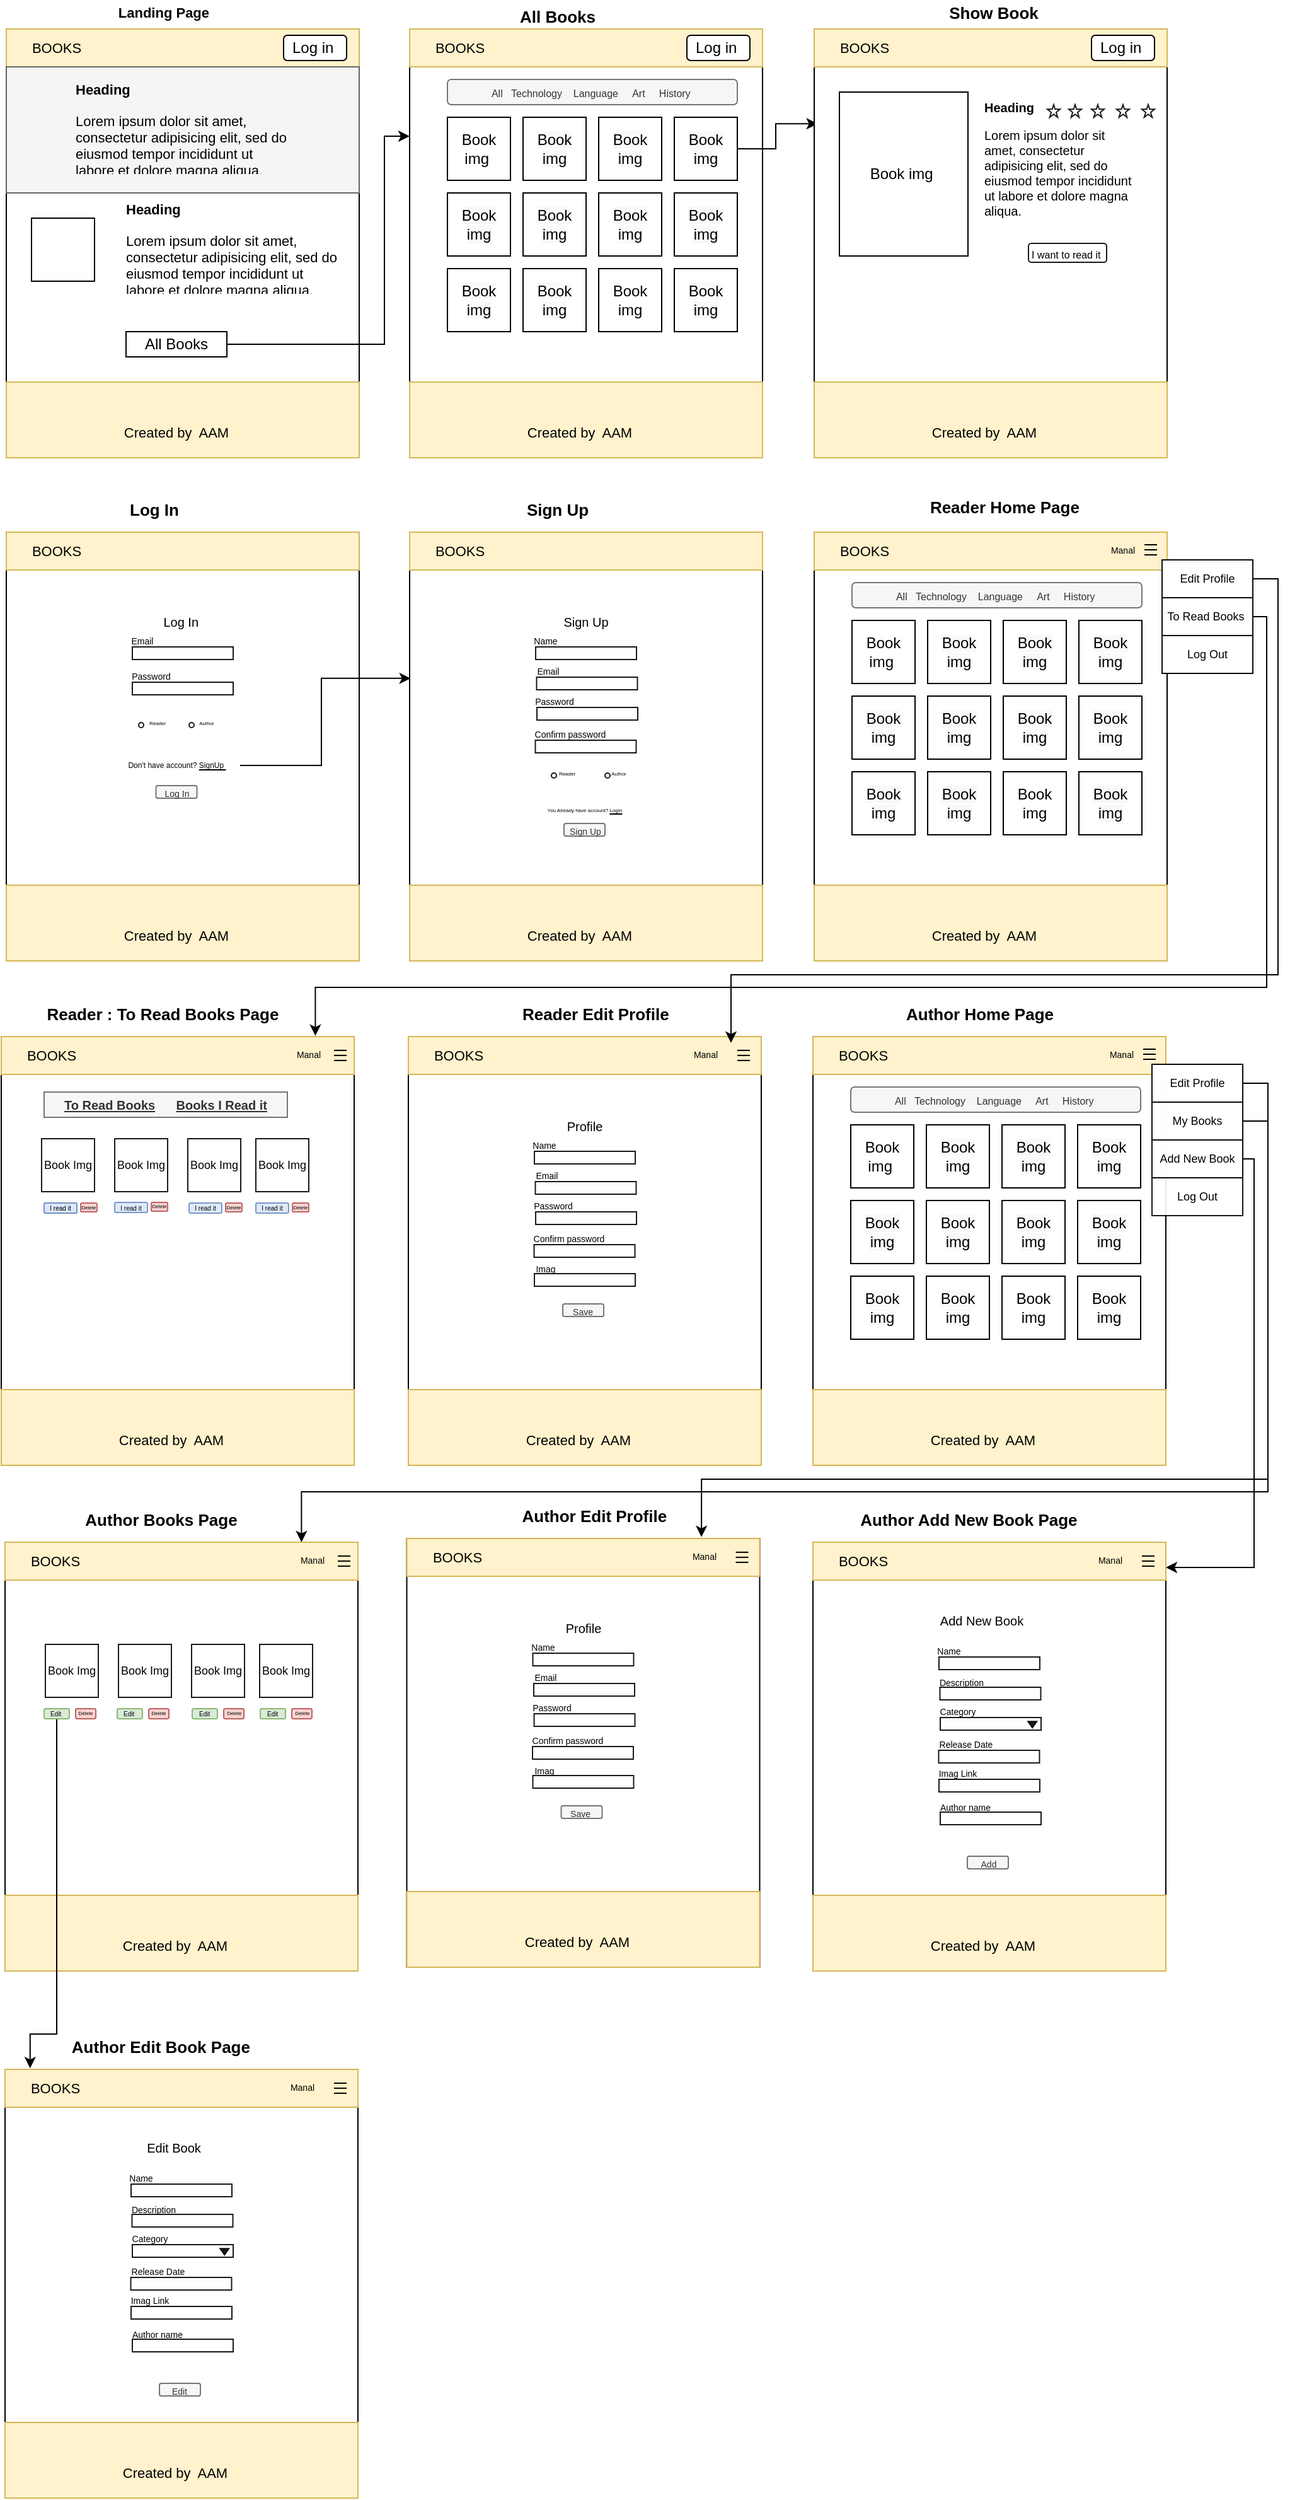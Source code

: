 <mxfile version="14.2.6" type="device"><diagram id="Orw1rXhClCDkj-vkHG-T" name="Page-1"><mxGraphModel dx="1330" dy="826" grid="1" gridSize="10" guides="1" tooltips="1" connect="1" arrows="1" fold="1" page="1" pageScale="1" pageWidth="850" pageHeight="1100" math="0" shadow="0"><root><mxCell id="0"/><mxCell id="1" parent="0"/><mxCell id="Ss1ijaChVkZrMlABXHBJ-1" value="" style="whiteSpace=wrap;html=1;" vertex="1" parent="1"><mxGeometry x="40" y="40" width="280" height="340" as="geometry"/></mxCell><mxCell id="Ss1ijaChVkZrMlABXHBJ-2" value="" style="rounded=0;whiteSpace=wrap;html=1;fillColor=#fff2cc;strokeColor=#d6b656;" vertex="1" parent="1"><mxGeometry x="40" y="40" width="280" height="30" as="geometry"/></mxCell><mxCell id="Ss1ijaChVkZrMlABXHBJ-3" value="" style="whiteSpace=wrap;html=1;fillColor=#f5f5f5;strokeColor=#666666;fontColor=#333333;" vertex="1" parent="1"><mxGeometry x="40" y="70" width="280" height="100" as="geometry"/></mxCell><mxCell id="Ss1ijaChVkZrMlABXHBJ-4" value="" style="whiteSpace=wrap;html=1;aspect=fixed;" vertex="1" parent="1"><mxGeometry x="60" y="190" width="50" height="50" as="geometry"/></mxCell><mxCell id="Ss1ijaChVkZrMlABXHBJ-9" value="" style="rounded=0;whiteSpace=wrap;html=1;fillColor=#fff2cc;strokeColor=#d6b656;" vertex="1" parent="1"><mxGeometry x="40" y="320" width="280" height="60" as="geometry"/></mxCell><mxCell id="Ss1ijaChVkZrMlABXHBJ-11" value="Log in&amp;nbsp;" style="rounded=1;whiteSpace=wrap;html=1;" vertex="1" parent="1"><mxGeometry x="260" y="45" width="50" height="20" as="geometry"/></mxCell><mxCell id="Ss1ijaChVkZrMlABXHBJ-13" value="&lt;h1 style=&quot;font-size: 11px;&quot;&gt;Heading&lt;/h1&gt;&lt;p style=&quot;font-size: 11px;&quot;&gt;Lorem ipsum dolor sit amet, consectetur adipisicing elit, sed do eiusmod tempor incididunt ut labore et dolore magna aliqua.&lt;/p&gt;" style="text;html=1;strokeColor=none;fillColor=none;spacing=5;spacingTop=-20;whiteSpace=wrap;overflow=hidden;rounded=0;opacity=90;fontSize=11;" vertex="1" parent="1"><mxGeometry x="130" y="180" width="180" height="70" as="geometry"/></mxCell><mxCell id="Ss1ijaChVkZrMlABXHBJ-14" value="BOOKS" style="text;html=1;strokeColor=none;fillColor=none;align=center;verticalAlign=middle;whiteSpace=wrap;rounded=0;fontSize=11;opacity=90;" vertex="1" parent="1"><mxGeometry x="60" y="45" width="40" height="20" as="geometry"/></mxCell><mxCell id="Ss1ijaChVkZrMlABXHBJ-15" value="&lt;h1 style=&quot;font-size: 11px;&quot;&gt;Heading&lt;/h1&gt;&lt;p style=&quot;font-size: 11px;&quot;&gt;Lorem ipsum dolor sit amet, consectetur adipisicing elit, sed do eiusmod tempor incididunt ut labore et dolore magna aliqua.&lt;/p&gt;" style="text;html=1;strokeColor=none;fillColor=none;spacing=5;spacingTop=-20;whiteSpace=wrap;overflow=hidden;rounded=0;opacity=90;fontSize=11;" vertex="1" parent="1"><mxGeometry x="90" y="85" width="180" height="70" as="geometry"/></mxCell><mxCell id="Ss1ijaChVkZrMlABXHBJ-16" value="Created by&amp;nbsp; AAM" style="text;html=1;strokeColor=none;fillColor=none;align=center;verticalAlign=middle;whiteSpace=wrap;rounded=0;fontSize=11;opacity=90;" vertex="1" parent="1"><mxGeometry x="70" y="350" width="210" height="20" as="geometry"/></mxCell><mxCell id="Ss1ijaChVkZrMlABXHBJ-17" value="&lt;b&gt;Landing Page&amp;nbsp;&lt;/b&gt;" style="text;html=1;strokeColor=none;fillColor=none;align=center;verticalAlign=middle;whiteSpace=wrap;rounded=0;fontSize=11;opacity=90;" vertex="1" parent="1"><mxGeometry x="124" y="17" width="85" height="20" as="geometry"/></mxCell><mxCell id="Ss1ijaChVkZrMlABXHBJ-18" value="" style="whiteSpace=wrap;html=1;" vertex="1" parent="1"><mxGeometry x="360" y="40" width="280" height="340" as="geometry"/></mxCell><mxCell id="Ss1ijaChVkZrMlABXHBJ-19" value="" style="rounded=0;whiteSpace=wrap;html=1;fillColor=#fff2cc;strokeColor=#d6b656;" vertex="1" parent="1"><mxGeometry x="360" y="40" width="280" height="30" as="geometry"/></mxCell><mxCell id="Ss1ijaChVkZrMlABXHBJ-21" value="Book img&amp;nbsp;" style="whiteSpace=wrap;html=1;aspect=fixed;" vertex="1" parent="1"><mxGeometry x="390" y="110" width="50" height="50" as="geometry"/></mxCell><mxCell id="Ss1ijaChVkZrMlABXHBJ-22" value="" style="rounded=0;whiteSpace=wrap;html=1;fillColor=#fff2cc;strokeColor=#d6b656;" vertex="1" parent="1"><mxGeometry x="360" y="320" width="280" height="60" as="geometry"/></mxCell><mxCell id="Ss1ijaChVkZrMlABXHBJ-23" value="Log in&amp;nbsp;" style="rounded=1;whiteSpace=wrap;html=1;" vertex="1" parent="1"><mxGeometry x="580" y="45" width="50" height="20" as="geometry"/></mxCell><mxCell id="Ss1ijaChVkZrMlABXHBJ-25" value="BOOKS" style="text;html=1;strokeColor=none;fillColor=none;align=center;verticalAlign=middle;whiteSpace=wrap;rounded=0;fontSize=11;opacity=90;" vertex="1" parent="1"><mxGeometry x="380" y="45" width="40" height="20" as="geometry"/></mxCell><mxCell id="Ss1ijaChVkZrMlABXHBJ-27" value="Created by&amp;nbsp; AAM" style="text;html=1;strokeColor=none;fillColor=none;align=center;verticalAlign=middle;whiteSpace=wrap;rounded=0;fontSize=11;opacity=90;" vertex="1" parent="1"><mxGeometry x="390" y="350" width="210" height="20" as="geometry"/></mxCell><mxCell id="Ss1ijaChVkZrMlABXHBJ-28" value="&#10;&#10;&lt;span style=&quot;color: rgb(0, 0, 0); font-family: helvetica; font-size: 12px; font-style: normal; font-weight: 400; letter-spacing: normal; text-align: center; text-indent: 0px; text-transform: none; word-spacing: 0px; background-color: rgb(248, 249, 250); display: inline; float: none;&quot;&gt;Book img&lt;/span&gt;&#10;&#10;" style="whiteSpace=wrap;html=1;aspect=fixed;" vertex="1" parent="1"><mxGeometry x="450" y="110" width="50" height="50" as="geometry"/></mxCell><mxCell id="Ss1ijaChVkZrMlABXHBJ-30" value="&#10;&#10;&lt;span style=&quot;color: rgb(0, 0, 0); font-family: helvetica; font-size: 12px; font-style: normal; font-weight: 400; letter-spacing: normal; text-align: center; text-indent: 0px; text-transform: none; word-spacing: 0px; background-color: rgb(248, 249, 250); display: inline; float: none;&quot;&gt;Book img&lt;/span&gt;&#10;&#10;" style="whiteSpace=wrap;html=1;aspect=fixed;" vertex="1" parent="1"><mxGeometry x="510" y="110" width="50" height="50" as="geometry"/></mxCell><mxCell id="Ss1ijaChVkZrMlABXHBJ-82" style="edgeStyle=orthogonalEdgeStyle;rounded=0;orthogonalLoop=1;jettySize=auto;html=1;exitX=1;exitY=0.5;exitDx=0;exitDy=0;entryX=0.01;entryY=0.221;entryDx=0;entryDy=0;entryPerimeter=0;fontSize=10;" edge="1" parent="1" source="Ss1ijaChVkZrMlABXHBJ-31" target="Ss1ijaChVkZrMlABXHBJ-51"><mxGeometry relative="1" as="geometry"/></mxCell><mxCell id="Ss1ijaChVkZrMlABXHBJ-31" value="&#10;&#10;&lt;span style=&quot;color: rgb(0, 0, 0); font-family: helvetica; font-size: 12px; font-style: normal; font-weight: 400; letter-spacing: normal; text-align: center; text-indent: 0px; text-transform: none; word-spacing: 0px; background-color: rgb(248, 249, 250); display: inline; float: none;&quot;&gt;Book img&lt;/span&gt;&#10;&#10;" style="whiteSpace=wrap;html=1;aspect=fixed;" vertex="1" parent="1"><mxGeometry x="570" y="110" width="50" height="50" as="geometry"/></mxCell><mxCell id="Ss1ijaChVkZrMlABXHBJ-32" value="&#10;&#10;&lt;span style=&quot;color: rgb(0, 0, 0); font-family: helvetica; font-size: 12px; font-style: normal; font-weight: 400; letter-spacing: normal; text-align: center; text-indent: 0px; text-transform: none; word-spacing: 0px; background-color: rgb(248, 249, 250); display: inline; float: none;&quot;&gt;Book img&lt;/span&gt;&#10;&#10;" style="whiteSpace=wrap;html=1;aspect=fixed;" vertex="1" parent="1"><mxGeometry x="390" y="170" width="50" height="50" as="geometry"/></mxCell><mxCell id="Ss1ijaChVkZrMlABXHBJ-33" value="&#10;&#10;&lt;span style=&quot;color: rgb(0, 0, 0); font-family: helvetica; font-size: 12px; font-style: normal; font-weight: 400; letter-spacing: normal; text-align: center; text-indent: 0px; text-transform: none; word-spacing: 0px; background-color: rgb(248, 249, 250); display: inline; float: none;&quot;&gt;Book img&lt;/span&gt;&#10;&#10;" style="whiteSpace=wrap;html=1;aspect=fixed;" vertex="1" parent="1"><mxGeometry x="450" y="170" width="50" height="50" as="geometry"/></mxCell><mxCell id="Ss1ijaChVkZrMlABXHBJ-34" value="&#10;&#10;&lt;span style=&quot;color: rgb(0, 0, 0); font-family: helvetica; font-size: 12px; font-style: normal; font-weight: 400; letter-spacing: normal; text-align: center; text-indent: 0px; text-transform: none; word-spacing: 0px; background-color: rgb(248, 249, 250); display: inline; float: none;&quot;&gt;Book img&lt;/span&gt;&#10;&#10;" style="whiteSpace=wrap;html=1;aspect=fixed;" vertex="1" parent="1"><mxGeometry x="510" y="170" width="50" height="50" as="geometry"/></mxCell><mxCell id="Ss1ijaChVkZrMlABXHBJ-35" value="&#10;&#10;&lt;span style=&quot;color: rgb(0, 0, 0); font-family: helvetica; font-size: 12px; font-style: normal; font-weight: 400; letter-spacing: normal; text-align: center; text-indent: 0px; text-transform: none; word-spacing: 0px; background-color: rgb(248, 249, 250); display: inline; float: none;&quot;&gt;Book img&lt;/span&gt;&#10;&#10;" style="whiteSpace=wrap;html=1;aspect=fixed;" vertex="1" parent="1"><mxGeometry x="570" y="170" width="50" height="50" as="geometry"/></mxCell><mxCell id="Ss1ijaChVkZrMlABXHBJ-36" value="&#10;&#10;&lt;span style=&quot;color: rgb(0, 0, 0); font-family: helvetica; font-size: 12px; font-style: normal; font-weight: 400; letter-spacing: normal; text-align: center; text-indent: 0px; text-transform: none; word-spacing: 0px; background-color: rgb(248, 249, 250); display: inline; float: none;&quot;&gt;Book img&lt;/span&gt;&#10;&#10;" style="whiteSpace=wrap;html=1;aspect=fixed;" vertex="1" parent="1"><mxGeometry x="390" y="230" width="50" height="50" as="geometry"/></mxCell><mxCell id="Ss1ijaChVkZrMlABXHBJ-37" value="&#10;&#10;&lt;span style=&quot;color: rgb(0, 0, 0); font-family: helvetica; font-size: 12px; font-style: normal; font-weight: 400; letter-spacing: normal; text-align: center; text-indent: 0px; text-transform: none; word-spacing: 0px; background-color: rgb(248, 249, 250); display: inline; float: none;&quot;&gt;Book img&lt;/span&gt;&#10;&#10;" style="whiteSpace=wrap;html=1;aspect=fixed;" vertex="1" parent="1"><mxGeometry x="450" y="230" width="50" height="50" as="geometry"/></mxCell><mxCell id="Ss1ijaChVkZrMlABXHBJ-38" value="&lt;span&gt;Book img&lt;/span&gt;" style="whiteSpace=wrap;html=1;aspect=fixed;" vertex="1" parent="1"><mxGeometry x="510" y="230" width="50" height="50" as="geometry"/></mxCell><mxCell id="Ss1ijaChVkZrMlABXHBJ-39" value="&#10;&#10;&lt;span style=&quot;color: rgb(0, 0, 0); font-family: helvetica; font-size: 12px; font-style: normal; font-weight: 400; letter-spacing: normal; text-align: center; text-indent: 0px; text-transform: none; word-spacing: 0px; background-color: rgb(248, 249, 250); display: inline; float: none;&quot;&gt;Book img&lt;/span&gt;&#10;&#10;" style="whiteSpace=wrap;html=1;aspect=fixed;" vertex="1" parent="1"><mxGeometry x="570" y="230" width="50" height="50" as="geometry"/></mxCell><mxCell id="Ss1ijaChVkZrMlABXHBJ-40" value="&lt;font style=&quot;font-size: 8px&quot;&gt;All&amp;nbsp; &amp;nbsp;Technology&amp;nbsp; &amp;nbsp; Language&amp;nbsp; &amp;nbsp; &amp;nbsp;Art&amp;nbsp; &amp;nbsp; &amp;nbsp;History&amp;nbsp;&lt;/font&gt;" style="rounded=1;whiteSpace=wrap;html=1;fontSize=11;opacity=90;fillColor=#f5f5f5;strokeColor=#666666;fontColor=#333333;" vertex="1" parent="1"><mxGeometry x="390" y="80" width="230" height="20" as="geometry"/></mxCell><mxCell id="Ss1ijaChVkZrMlABXHBJ-49" value="&lt;font style=&quot;font-size: 13px&quot;&gt;&lt;b&gt;All Books&lt;/b&gt;&lt;/font&gt;" style="text;html=1;strokeColor=none;fillColor=none;align=center;verticalAlign=middle;whiteSpace=wrap;rounded=0;fontSize=11;opacity=90;" vertex="1" parent="1"><mxGeometry x="440" y="20" width="75" height="20" as="geometry"/></mxCell><mxCell id="Ss1ijaChVkZrMlABXHBJ-83" style="edgeStyle=orthogonalEdgeStyle;rounded=0;orthogonalLoop=1;jettySize=auto;html=1;exitX=1;exitY=0.5;exitDx=0;exitDy=0;fontSize=10;entryX=0;entryY=0.25;entryDx=0;entryDy=0;" edge="1" parent="1" source="Ss1ijaChVkZrMlABXHBJ-50" target="Ss1ijaChVkZrMlABXHBJ-18"><mxGeometry relative="1" as="geometry"><mxPoint x="340" y="120" as="targetPoint"/><Array as="points"><mxPoint x="340" y="290"/><mxPoint x="340" y="125"/></Array></mxGeometry></mxCell><mxCell id="Ss1ijaChVkZrMlABXHBJ-50" value="&lt;font face=&quot;helvetica&quot;&gt;All Books&lt;/font&gt;" style="whiteSpace=wrap;html=1;" vertex="1" parent="1"><mxGeometry x="135" y="280" width="80" height="20" as="geometry"/></mxCell><mxCell id="Ss1ijaChVkZrMlABXHBJ-51" value="" style="whiteSpace=wrap;html=1;" vertex="1" parent="1"><mxGeometry x="681" y="40" width="280" height="340" as="geometry"/></mxCell><mxCell id="Ss1ijaChVkZrMlABXHBJ-52" value="" style="rounded=0;whiteSpace=wrap;html=1;fillColor=#fff2cc;strokeColor=#d6b656;" vertex="1" parent="1"><mxGeometry x="681" y="40" width="280" height="30" as="geometry"/></mxCell><mxCell id="Ss1ijaChVkZrMlABXHBJ-53" value="Book img&amp;nbsp;" style="whiteSpace=wrap;html=1;" vertex="1" parent="1"><mxGeometry x="701" y="90" width="102" height="130" as="geometry"/></mxCell><mxCell id="Ss1ijaChVkZrMlABXHBJ-54" value="" style="rounded=0;whiteSpace=wrap;html=1;fillColor=#fff2cc;strokeColor=#d6b656;" vertex="1" parent="1"><mxGeometry x="681" y="320" width="280" height="60" as="geometry"/></mxCell><mxCell id="Ss1ijaChVkZrMlABXHBJ-55" value="Log in&amp;nbsp;" style="rounded=1;whiteSpace=wrap;html=1;" vertex="1" parent="1"><mxGeometry x="901" y="45" width="50" height="20" as="geometry"/></mxCell><mxCell id="Ss1ijaChVkZrMlABXHBJ-56" value="BOOKS" style="text;html=1;strokeColor=none;fillColor=none;align=center;verticalAlign=middle;whiteSpace=wrap;rounded=0;fontSize=11;opacity=90;" vertex="1" parent="1"><mxGeometry x="701" y="45" width="40" height="20" as="geometry"/></mxCell><mxCell id="Ss1ijaChVkZrMlABXHBJ-57" value="Created by&amp;nbsp; AAM" style="text;html=1;strokeColor=none;fillColor=none;align=center;verticalAlign=middle;whiteSpace=wrap;rounded=0;fontSize=11;opacity=90;" vertex="1" parent="1"><mxGeometry x="711" y="350" width="210" height="20" as="geometry"/></mxCell><mxCell id="Ss1ijaChVkZrMlABXHBJ-71" value="&lt;h1 style=&quot;font-size: 10px;&quot;&gt;Heading&lt;/h1&gt;&lt;p style=&quot;font-size: 10px;&quot;&gt;Lorem ipsum dolor sit amet, consectetur adipisicing elit, sed do eiusmod tempor incididunt ut labore et dolore magna aliqua.&lt;/p&gt;" style="text;html=1;strokeColor=none;fillColor=none;spacing=5;spacingTop=-20;whiteSpace=wrap;overflow=hidden;rounded=0;fontSize=10;opacity=90;" vertex="1" parent="1"><mxGeometry x="811" y="100" width="130" height="125" as="geometry"/></mxCell><mxCell id="Ss1ijaChVkZrMlABXHBJ-73" value="&lt;font style=&quot;font-size: 8px&quot;&gt;I want to read it&amp;nbsp;&lt;/font&gt;" style="rounded=1;whiteSpace=wrap;html=1;fontSize=10;opacity=90;" vertex="1" parent="1"><mxGeometry x="851" y="210" width="62" height="15" as="geometry"/></mxCell><mxCell id="Ss1ijaChVkZrMlABXHBJ-75" value="" style="verticalLabelPosition=bottom;verticalAlign=top;html=1;shape=mxgraph.basic.star;fontSize=10;opacity=90;" vertex="1" parent="1"><mxGeometry x="866" y="100" width="10" height="10" as="geometry"/></mxCell><mxCell id="Ss1ijaChVkZrMlABXHBJ-77" value="" style="verticalLabelPosition=bottom;verticalAlign=top;html=1;shape=mxgraph.basic.star;fontSize=10;opacity=90;" vertex="1" parent="1"><mxGeometry x="883" y="100" width="10" height="10" as="geometry"/></mxCell><mxCell id="Ss1ijaChVkZrMlABXHBJ-78" value="" style="verticalLabelPosition=bottom;verticalAlign=top;html=1;shape=mxgraph.basic.star;fontSize=10;opacity=90;" vertex="1" parent="1"><mxGeometry x="901" y="100" width="10" height="10" as="geometry"/></mxCell><mxCell id="Ss1ijaChVkZrMlABXHBJ-79" value="" style="verticalLabelPosition=bottom;verticalAlign=top;html=1;shape=mxgraph.basic.star;fontSize=10;opacity=90;" vertex="1" parent="1"><mxGeometry x="921" y="100" width="10" height="10" as="geometry"/></mxCell><mxCell id="Ss1ijaChVkZrMlABXHBJ-80" value="" style="verticalLabelPosition=bottom;verticalAlign=top;html=1;shape=mxgraph.basic.star;fontSize=10;opacity=90;" vertex="1" parent="1"><mxGeometry x="941" y="100" width="10" height="10" as="geometry"/></mxCell><mxCell id="Ss1ijaChVkZrMlABXHBJ-98" value="" style="whiteSpace=wrap;html=1;" vertex="1" parent="1"><mxGeometry x="40" y="439" width="280" height="340" as="geometry"/></mxCell><mxCell id="Ss1ijaChVkZrMlABXHBJ-99" value="" style="rounded=0;whiteSpace=wrap;html=1;fillColor=#fff2cc;strokeColor=#d6b656;" vertex="1" parent="1"><mxGeometry x="40" y="439" width="280" height="30" as="geometry"/></mxCell><mxCell id="Ss1ijaChVkZrMlABXHBJ-101" value="" style="rounded=0;whiteSpace=wrap;html=1;fillColor=#fff2cc;strokeColor=#d6b656;" vertex="1" parent="1"><mxGeometry x="40" y="719" width="280" height="60" as="geometry"/></mxCell><mxCell id="Ss1ijaChVkZrMlABXHBJ-103" value="BOOKS" style="text;html=1;strokeColor=none;fillColor=none;align=center;verticalAlign=middle;whiteSpace=wrap;rounded=0;fontSize=11;opacity=90;" vertex="1" parent="1"><mxGeometry x="60" y="444" width="40" height="20" as="geometry"/></mxCell><mxCell id="Ss1ijaChVkZrMlABXHBJ-104" value="Created by&amp;nbsp; AAM" style="text;html=1;strokeColor=none;fillColor=none;align=center;verticalAlign=middle;whiteSpace=wrap;rounded=0;fontSize=11;opacity=90;" vertex="1" parent="1"><mxGeometry x="70" y="749" width="210" height="20" as="geometry"/></mxCell><mxCell id="Ss1ijaChVkZrMlABXHBJ-112" value="&lt;font style=&quot;font-size: 13px&quot;&gt;&lt;b&gt;Show Book&lt;/b&gt;&lt;/font&gt;" style="text;html=1;strokeColor=none;fillColor=none;align=center;verticalAlign=middle;whiteSpace=wrap;rounded=0;fontSize=11;opacity=90;" vertex="1" parent="1"><mxGeometry x="785.5" y="17" width="75" height="20" as="geometry"/></mxCell><mxCell id="Ss1ijaChVkZrMlABXHBJ-113" value="&lt;font style=&quot;font-size: 13px&quot;&gt;&lt;b&gt;Log In&lt;/b&gt;&lt;/font&gt;" style="text;html=1;strokeColor=none;fillColor=none;align=center;verticalAlign=middle;whiteSpace=wrap;rounded=0;fontSize=11;opacity=90;" vertex="1" parent="1"><mxGeometry x="120" y="411" width="75" height="20" as="geometry"/></mxCell><mxCell id="Ss1ijaChVkZrMlABXHBJ-114" value="Log In&amp;nbsp;" style="text;html=1;strokeColor=none;fillColor=none;align=center;verticalAlign=middle;whiteSpace=wrap;rounded=0;fontSize=10;opacity=90;" vertex="1" parent="1"><mxGeometry x="160" y="500" width="40" height="20" as="geometry"/></mxCell><mxCell id="Ss1ijaChVkZrMlABXHBJ-115" value="" style="rounded=0;whiteSpace=wrap;html=1;fontSize=10;opacity=90;" vertex="1" parent="1"><mxGeometry x="140" y="530" width="80" height="10" as="geometry"/></mxCell><mxCell id="Ss1ijaChVkZrMlABXHBJ-116" value="" style="rounded=0;whiteSpace=wrap;html=1;fontSize=10;opacity=90;" vertex="1" parent="1"><mxGeometry x="140" y="558" width="80" height="10" as="geometry"/></mxCell><mxCell id="Ss1ijaChVkZrMlABXHBJ-117" value="&lt;font style=&quot;line-height: 100% ; font-size: 7px&quot;&gt;Log In&lt;/font&gt;" style="rounded=1;whiteSpace=wrap;html=1;fontSize=10;opacity=90;fillColor=#f5f5f5;strokeColor=#666666;fontColor=#333333;" vertex="1" parent="1"><mxGeometry x="158.75" y="640" width="32.5" height="10" as="geometry"/></mxCell><mxCell id="Ss1ijaChVkZrMlABXHBJ-118" value="&lt;font style=&quot;font-size: 7px&quot;&gt;Email&lt;/font&gt;" style="text;html=1;strokeColor=none;fillColor=none;align=center;verticalAlign=middle;whiteSpace=wrap;rounded=0;fontSize=10;opacity=90;" vertex="1" parent="1"><mxGeometry x="128" y="514" width="40" height="20" as="geometry"/></mxCell><mxCell id="Ss1ijaChVkZrMlABXHBJ-119" value="&lt;font style=&quot;font-size: 7px&quot;&gt;Password&lt;/font&gt;" style="text;html=1;strokeColor=none;fillColor=none;align=center;verticalAlign=middle;whiteSpace=wrap;rounded=0;fontSize=10;opacity=90;" vertex="1" parent="1"><mxGeometry x="135" y="542" width="40" height="20" as="geometry"/></mxCell><mxCell id="Ss1ijaChVkZrMlABXHBJ-134" style="edgeStyle=orthogonalEdgeStyle;rounded=0;orthogonalLoop=1;jettySize=auto;html=1;fontSize=4;entryX=0.003;entryY=0.341;entryDx=0;entryDy=0;entryPerimeter=0;exitX=1;exitY=0.5;exitDx=0;exitDy=0;" edge="1" parent="1" source="Ss1ijaChVkZrMlABXHBJ-120" target="Ss1ijaChVkZrMlABXHBJ-121"><mxGeometry relative="1" as="geometry"><mxPoint x="220" y="580" as="sourcePoint"/><Array as="points"><mxPoint x="290" y="624"/><mxPoint x="290" y="555"/></Array></mxGeometry></mxCell><mxCell id="Ss1ijaChVkZrMlABXHBJ-120" value="&lt;font style=&quot;font-size: 6px&quot;&gt;Don't have account? &lt;u&gt;SignUp&amp;nbsp;&lt;/u&gt;&lt;/font&gt;" style="text;html=1;strokeColor=none;fillColor=none;align=center;verticalAlign=middle;whiteSpace=wrap;rounded=0;fontSize=4;opacity=90;" vertex="1" parent="1"><mxGeometry x="124.5" y="614" width="101" height="20" as="geometry"/></mxCell><mxCell id="Ss1ijaChVkZrMlABXHBJ-121" value="" style="whiteSpace=wrap;html=1;" vertex="1" parent="1"><mxGeometry x="360" y="439" width="280" height="340" as="geometry"/></mxCell><mxCell id="Ss1ijaChVkZrMlABXHBJ-122" value="" style="rounded=0;whiteSpace=wrap;html=1;fillColor=#fff2cc;strokeColor=#d6b656;" vertex="1" parent="1"><mxGeometry x="360" y="439" width="280" height="30" as="geometry"/></mxCell><mxCell id="Ss1ijaChVkZrMlABXHBJ-123" value="" style="rounded=0;whiteSpace=wrap;html=1;fillColor=#fff2cc;strokeColor=#d6b656;" vertex="1" parent="1"><mxGeometry x="360" y="719" width="280" height="60" as="geometry"/></mxCell><mxCell id="Ss1ijaChVkZrMlABXHBJ-124" value="BOOKS" style="text;html=1;strokeColor=none;fillColor=none;align=center;verticalAlign=middle;whiteSpace=wrap;rounded=0;fontSize=11;opacity=90;" vertex="1" parent="1"><mxGeometry x="380" y="444" width="40" height="20" as="geometry"/></mxCell><mxCell id="Ss1ijaChVkZrMlABXHBJ-125" value="Created by&amp;nbsp; AAM" style="text;html=1;strokeColor=none;fillColor=none;align=center;verticalAlign=middle;whiteSpace=wrap;rounded=0;fontSize=11;opacity=90;" vertex="1" parent="1"><mxGeometry x="390" y="749" width="210" height="20" as="geometry"/></mxCell><mxCell id="Ss1ijaChVkZrMlABXHBJ-126" value="&lt;font style=&quot;font-size: 13px&quot;&gt;&lt;b&gt;Sign Up&lt;/b&gt;&lt;/font&gt;" style="text;html=1;strokeColor=none;fillColor=none;align=center;verticalAlign=middle;whiteSpace=wrap;rounded=0;fontSize=11;opacity=90;" vertex="1" parent="1"><mxGeometry x="440" y="411" width="75" height="20" as="geometry"/></mxCell><mxCell id="Ss1ijaChVkZrMlABXHBJ-127" value="Sign Up" style="text;html=1;strokeColor=none;fillColor=none;align=center;verticalAlign=middle;whiteSpace=wrap;rounded=0;fontSize=10;opacity=90;" vertex="1" parent="1"><mxGeometry x="480" y="500" width="40" height="20" as="geometry"/></mxCell><mxCell id="Ss1ijaChVkZrMlABXHBJ-128" value="" style="rounded=0;whiteSpace=wrap;html=1;fontSize=10;opacity=90;" vertex="1" parent="1"><mxGeometry x="460" y="530" width="80" height="10" as="geometry"/></mxCell><mxCell id="Ss1ijaChVkZrMlABXHBJ-129" value="" style="rounded=0;whiteSpace=wrap;html=1;fontSize=10;opacity=90;" vertex="1" parent="1"><mxGeometry x="460.75" y="554" width="80" height="10" as="geometry"/></mxCell><mxCell id="Ss1ijaChVkZrMlABXHBJ-130" value="&lt;font style=&quot;line-height: 100% ; font-size: 7px&quot;&gt;Sign Up&lt;/font&gt;" style="rounded=1;whiteSpace=wrap;html=1;fontSize=10;opacity=90;fillColor=#f5f5f5;strokeColor=#666666;fontColor=#333333;" vertex="1" parent="1"><mxGeometry x="482.5" y="670" width="32.5" height="10" as="geometry"/></mxCell><mxCell id="Ss1ijaChVkZrMlABXHBJ-131" value="&lt;font style=&quot;font-size: 7px&quot;&gt;Name&lt;/font&gt;" style="text;html=1;strokeColor=none;fillColor=none;align=center;verticalAlign=middle;whiteSpace=wrap;rounded=0;fontSize=10;opacity=90;" vertex="1" parent="1"><mxGeometry x="448" y="514" width="40" height="20" as="geometry"/></mxCell><mxCell id="Ss1ijaChVkZrMlABXHBJ-132" value="&lt;font style=&quot;font-size: 7px&quot;&gt;Email&lt;/font&gt;" style="text;html=1;strokeColor=none;fillColor=none;align=center;verticalAlign=middle;whiteSpace=wrap;rounded=0;fontSize=10;opacity=90;" vertex="1" parent="1"><mxGeometry x="450" y="538" width="40" height="20" as="geometry"/></mxCell><mxCell id="Ss1ijaChVkZrMlABXHBJ-133" value="You Already have account? &lt;u&gt;LogIn&lt;/u&gt;" style="text;html=1;strokeColor=none;fillColor=none;align=center;verticalAlign=middle;whiteSpace=wrap;rounded=0;fontSize=4;opacity=90;" vertex="1" parent="1"><mxGeometry x="458.75" y="650" width="80" height="20" as="geometry"/></mxCell><mxCell id="Ss1ijaChVkZrMlABXHBJ-135" value="&lt;font style=&quot;font-size: 7px&quot;&gt;Password&lt;/font&gt;" style="text;html=1;strokeColor=none;fillColor=none;align=center;verticalAlign=middle;whiteSpace=wrap;rounded=0;fontSize=10;opacity=90;" vertex="1" parent="1"><mxGeometry x="455" y="562" width="40" height="20" as="geometry"/></mxCell><mxCell id="Ss1ijaChVkZrMlABXHBJ-136" value="&lt;span style=&quot;font-size: 7px&quot;&gt;Confirm password&lt;/span&gt;" style="text;html=1;strokeColor=none;fillColor=none;align=center;verticalAlign=middle;whiteSpace=wrap;rounded=0;fontSize=10;opacity=90;" vertex="1" parent="1"><mxGeometry x="455" y="588" width="65" height="20" as="geometry"/></mxCell><mxCell id="Ss1ijaChVkZrMlABXHBJ-138" value="" style="rounded=0;whiteSpace=wrap;html=1;fontSize=10;opacity=90;" vertex="1" parent="1"><mxGeometry x="461" y="578" width="80" height="10" as="geometry"/></mxCell><mxCell id="Ss1ijaChVkZrMlABXHBJ-139" value="" style="rounded=0;whiteSpace=wrap;html=1;fontSize=10;opacity=90;" vertex="1" parent="1"><mxGeometry x="459.75" y="604" width="80" height="10" as="geometry"/></mxCell><mxCell id="Ss1ijaChVkZrMlABXHBJ-141" value="" style="ellipse;whiteSpace=wrap;html=1;aspect=fixed;fontSize=4;opacity=90;" vertex="1" parent="1"><mxGeometry x="472.5" y="630" width="4" height="4" as="geometry"/></mxCell><mxCell id="Ss1ijaChVkZrMlABXHBJ-142" value="" style="ellipse;whiteSpace=wrap;html=1;aspect=fixed;fontSize=4;opacity=90;" vertex="1" parent="1"><mxGeometry x="515" y="630" width="4" height="4" as="geometry"/></mxCell><mxCell id="Ss1ijaChVkZrMlABXHBJ-143" value="Reader" style="text;html=1;strokeColor=none;fillColor=none;align=center;verticalAlign=middle;whiteSpace=wrap;rounded=0;fontSize=4;opacity=90;" vertex="1" parent="1"><mxGeometry x="470" y="621" width="30" height="20" as="geometry"/></mxCell><mxCell id="Ss1ijaChVkZrMlABXHBJ-144" value="Author" style="text;html=1;strokeColor=none;fillColor=none;align=center;verticalAlign=middle;whiteSpace=wrap;rounded=0;fontSize=4;opacity=90;" vertex="1" parent="1"><mxGeometry x="511" y="621" width="30" height="20" as="geometry"/></mxCell><mxCell id="Ss1ijaChVkZrMlABXHBJ-145" value="Reader" style="text;html=1;strokeColor=none;fillColor=none;align=center;verticalAlign=middle;whiteSpace=wrap;rounded=0;fontSize=4;opacity=90;" vertex="1" parent="1"><mxGeometry x="145" y="581" width="30" height="20" as="geometry"/></mxCell><mxCell id="Ss1ijaChVkZrMlABXHBJ-146" value="Author" style="text;html=1;strokeColor=none;fillColor=none;align=center;verticalAlign=middle;whiteSpace=wrap;rounded=0;fontSize=4;opacity=90;" vertex="1" parent="1"><mxGeometry x="184" y="581" width="30" height="20" as="geometry"/></mxCell><mxCell id="Ss1ijaChVkZrMlABXHBJ-149" value="" style="ellipse;whiteSpace=wrap;html=1;aspect=fixed;fontSize=4;opacity=90;" vertex="1" parent="1"><mxGeometry x="145" y="590" width="4" height="4" as="geometry"/></mxCell><mxCell id="Ss1ijaChVkZrMlABXHBJ-150" value="" style="ellipse;whiteSpace=wrap;html=1;aspect=fixed;fontSize=4;opacity=90;" vertex="1" parent="1"><mxGeometry x="185" y="590" width="4" height="4" as="geometry"/></mxCell><mxCell id="Ss1ijaChVkZrMlABXHBJ-174" value="" style="whiteSpace=wrap;html=1;" vertex="1" parent="1"><mxGeometry x="681" y="439" width="280" height="340" as="geometry"/></mxCell><mxCell id="Ss1ijaChVkZrMlABXHBJ-175" value="" style="rounded=0;whiteSpace=wrap;html=1;fillColor=#fff2cc;strokeColor=#d6b656;" vertex="1" parent="1"><mxGeometry x="681" y="439" width="280" height="30" as="geometry"/></mxCell><mxCell id="Ss1ijaChVkZrMlABXHBJ-176" value="Book img&amp;nbsp;" style="whiteSpace=wrap;html=1;aspect=fixed;" vertex="1" parent="1"><mxGeometry x="711" y="509" width="50" height="50" as="geometry"/></mxCell><mxCell id="Ss1ijaChVkZrMlABXHBJ-177" value="" style="rounded=0;whiteSpace=wrap;html=1;fillColor=#fff2cc;strokeColor=#d6b656;" vertex="1" parent="1"><mxGeometry x="681" y="719" width="280" height="60" as="geometry"/></mxCell><mxCell id="Ss1ijaChVkZrMlABXHBJ-179" value="BOOKS" style="text;html=1;strokeColor=none;fillColor=none;align=center;verticalAlign=middle;whiteSpace=wrap;rounded=0;fontSize=11;opacity=90;" vertex="1" parent="1"><mxGeometry x="701" y="444" width="40" height="20" as="geometry"/></mxCell><mxCell id="Ss1ijaChVkZrMlABXHBJ-180" value="Created by&amp;nbsp; AAM" style="text;html=1;strokeColor=none;fillColor=none;align=center;verticalAlign=middle;whiteSpace=wrap;rounded=0;fontSize=11;opacity=90;" vertex="1" parent="1"><mxGeometry x="711" y="749" width="210" height="20" as="geometry"/></mxCell><mxCell id="Ss1ijaChVkZrMlABXHBJ-181" value="&#10;&#10;&lt;span style=&quot;color: rgb(0, 0, 0); font-family: helvetica; font-size: 12px; font-style: normal; font-weight: 400; letter-spacing: normal; text-align: center; text-indent: 0px; text-transform: none; word-spacing: 0px; background-color: rgb(248, 249, 250); display: inline; float: none;&quot;&gt;Book img&lt;/span&gt;&#10;&#10;" style="whiteSpace=wrap;html=1;aspect=fixed;" vertex="1" parent="1"><mxGeometry x="771" y="509" width="50" height="50" as="geometry"/></mxCell><mxCell id="Ss1ijaChVkZrMlABXHBJ-182" value="&#10;&#10;&lt;span style=&quot;color: rgb(0, 0, 0); font-family: helvetica; font-size: 12px; font-style: normal; font-weight: 400; letter-spacing: normal; text-align: center; text-indent: 0px; text-transform: none; word-spacing: 0px; background-color: rgb(248, 249, 250); display: inline; float: none;&quot;&gt;Book img&lt;/span&gt;&#10;&#10;" style="whiteSpace=wrap;html=1;aspect=fixed;" vertex="1" parent="1"><mxGeometry x="831" y="509" width="50" height="50" as="geometry"/></mxCell><mxCell id="Ss1ijaChVkZrMlABXHBJ-183" value="&#10;&#10;&lt;span style=&quot;color: rgb(0, 0, 0); font-family: helvetica; font-size: 12px; font-style: normal; font-weight: 400; letter-spacing: normal; text-align: center; text-indent: 0px; text-transform: none; word-spacing: 0px; background-color: rgb(248, 249, 250); display: inline; float: none;&quot;&gt;Book img&lt;/span&gt;&#10;&#10;" style="whiteSpace=wrap;html=1;aspect=fixed;" vertex="1" parent="1"><mxGeometry x="891" y="509" width="50" height="50" as="geometry"/></mxCell><mxCell id="Ss1ijaChVkZrMlABXHBJ-184" value="&#10;&#10;&lt;span style=&quot;color: rgb(0, 0, 0); font-family: helvetica; font-size: 12px; font-style: normal; font-weight: 400; letter-spacing: normal; text-align: center; text-indent: 0px; text-transform: none; word-spacing: 0px; background-color: rgb(248, 249, 250); display: inline; float: none;&quot;&gt;Book img&lt;/span&gt;&#10;&#10;" style="whiteSpace=wrap;html=1;aspect=fixed;" vertex="1" parent="1"><mxGeometry x="711" y="569" width="50" height="50" as="geometry"/></mxCell><mxCell id="Ss1ijaChVkZrMlABXHBJ-185" value="&#10;&#10;&lt;span style=&quot;color: rgb(0, 0, 0); font-family: helvetica; font-size: 12px; font-style: normal; font-weight: 400; letter-spacing: normal; text-align: center; text-indent: 0px; text-transform: none; word-spacing: 0px; background-color: rgb(248, 249, 250); display: inline; float: none;&quot;&gt;Book img&lt;/span&gt;&#10;&#10;" style="whiteSpace=wrap;html=1;aspect=fixed;" vertex="1" parent="1"><mxGeometry x="771" y="569" width="50" height="50" as="geometry"/></mxCell><mxCell id="Ss1ijaChVkZrMlABXHBJ-186" value="&#10;&#10;&lt;span style=&quot;color: rgb(0, 0, 0); font-family: helvetica; font-size: 12px; font-style: normal; font-weight: 400; letter-spacing: normal; text-align: center; text-indent: 0px; text-transform: none; word-spacing: 0px; background-color: rgb(248, 249, 250); display: inline; float: none;&quot;&gt;Book img&lt;/span&gt;&#10;&#10;" style="whiteSpace=wrap;html=1;aspect=fixed;" vertex="1" parent="1"><mxGeometry x="831" y="569" width="50" height="50" as="geometry"/></mxCell><mxCell id="Ss1ijaChVkZrMlABXHBJ-187" value="&#10;&#10;&lt;span style=&quot;color: rgb(0, 0, 0); font-family: helvetica; font-size: 12px; font-style: normal; font-weight: 400; letter-spacing: normal; text-align: center; text-indent: 0px; text-transform: none; word-spacing: 0px; background-color: rgb(248, 249, 250); display: inline; float: none;&quot;&gt;Book img&lt;/span&gt;&#10;&#10;" style="whiteSpace=wrap;html=1;aspect=fixed;" vertex="1" parent="1"><mxGeometry x="891" y="569" width="50" height="50" as="geometry"/></mxCell><mxCell id="Ss1ijaChVkZrMlABXHBJ-188" value="&#10;&#10;&lt;span style=&quot;color: rgb(0, 0, 0); font-family: helvetica; font-size: 12px; font-style: normal; font-weight: 400; letter-spacing: normal; text-align: center; text-indent: 0px; text-transform: none; word-spacing: 0px; background-color: rgb(248, 249, 250); display: inline; float: none;&quot;&gt;Book img&lt;/span&gt;&#10;&#10;" style="whiteSpace=wrap;html=1;aspect=fixed;" vertex="1" parent="1"><mxGeometry x="711" y="629" width="50" height="50" as="geometry"/></mxCell><mxCell id="Ss1ijaChVkZrMlABXHBJ-189" value="&#10;&#10;&lt;span style=&quot;color: rgb(0, 0, 0); font-family: helvetica; font-size: 12px; font-style: normal; font-weight: 400; letter-spacing: normal; text-align: center; text-indent: 0px; text-transform: none; word-spacing: 0px; background-color: rgb(248, 249, 250); display: inline; float: none;&quot;&gt;Book img&lt;/span&gt;&#10;&#10;" style="whiteSpace=wrap;html=1;aspect=fixed;" vertex="1" parent="1"><mxGeometry x="771" y="629" width="50" height="50" as="geometry"/></mxCell><mxCell id="Ss1ijaChVkZrMlABXHBJ-190" value="&lt;span&gt;Book img&lt;/span&gt;" style="whiteSpace=wrap;html=1;aspect=fixed;" vertex="1" parent="1"><mxGeometry x="831" y="629" width="50" height="50" as="geometry"/></mxCell><mxCell id="Ss1ijaChVkZrMlABXHBJ-191" value="&#10;&#10;&lt;span style=&quot;color: rgb(0, 0, 0); font-family: helvetica; font-size: 12px; font-style: normal; font-weight: 400; letter-spacing: normal; text-align: center; text-indent: 0px; text-transform: none; word-spacing: 0px; background-color: rgb(248, 249, 250); display: inline; float: none;&quot;&gt;Book img&lt;/span&gt;&#10;&#10;" style="whiteSpace=wrap;html=1;aspect=fixed;" vertex="1" parent="1"><mxGeometry x="891" y="629" width="50" height="50" as="geometry"/></mxCell><mxCell id="Ss1ijaChVkZrMlABXHBJ-192" value="&lt;font style=&quot;font-size: 8px&quot;&gt;All&amp;nbsp; &amp;nbsp;Technology&amp;nbsp; &amp;nbsp; Language&amp;nbsp; &amp;nbsp; &amp;nbsp;Art&amp;nbsp; &amp;nbsp; &amp;nbsp;History&amp;nbsp;&lt;/font&gt;" style="rounded=1;whiteSpace=wrap;html=1;fontSize=11;opacity=90;fillColor=#f5f5f5;strokeColor=#666666;fontColor=#333333;" vertex="1" parent="1"><mxGeometry x="711" y="479" width="230" height="20" as="geometry"/></mxCell><mxCell id="Ss1ijaChVkZrMlABXHBJ-193" value="&lt;span style=&quot;font-size: 13px&quot;&gt;&lt;b&gt;Reader Home Page&amp;nbsp;&lt;/b&gt;&lt;/span&gt;" style="text;html=1;strokeColor=none;fillColor=none;align=center;verticalAlign=middle;whiteSpace=wrap;rounded=0;fontSize=11;opacity=90;" vertex="1" parent="1"><mxGeometry x="768" y="409" width="132" height="20" as="geometry"/></mxCell><mxCell id="Ss1ijaChVkZrMlABXHBJ-196" value="" style="whiteSpace=wrap;html=1;" vertex="1" parent="1"><mxGeometry x="36" y="839" width="280" height="340" as="geometry"/></mxCell><mxCell id="Ss1ijaChVkZrMlABXHBJ-197" value="" style="rounded=0;whiteSpace=wrap;html=1;fillColor=#fff2cc;strokeColor=#d6b656;" vertex="1" parent="1"><mxGeometry x="36" y="839" width="280" height="30" as="geometry"/></mxCell><mxCell id="Ss1ijaChVkZrMlABXHBJ-198" value="" style="rounded=0;whiteSpace=wrap;html=1;fillColor=#fff2cc;strokeColor=#d6b656;" vertex="1" parent="1"><mxGeometry x="36" y="1119" width="280" height="60" as="geometry"/></mxCell><mxCell id="Ss1ijaChVkZrMlABXHBJ-199" value="BOOKS" style="text;html=1;strokeColor=none;fillColor=none;align=center;verticalAlign=middle;whiteSpace=wrap;rounded=0;fontSize=11;opacity=90;" vertex="1" parent="1"><mxGeometry x="56" y="844" width="40" height="20" as="geometry"/></mxCell><mxCell id="Ss1ijaChVkZrMlABXHBJ-200" value="Created by&amp;nbsp; AAM" style="text;html=1;strokeColor=none;fillColor=none;align=center;verticalAlign=middle;whiteSpace=wrap;rounded=0;fontSize=11;opacity=90;" vertex="1" parent="1"><mxGeometry x="66" y="1149" width="210" height="20" as="geometry"/></mxCell><mxCell id="Ss1ijaChVkZrMlABXHBJ-201" value="&lt;font style=&quot;font-size: 13px&quot;&gt;&lt;b&gt;Reader : To Read Books Page&amp;nbsp;&lt;/b&gt;&lt;/font&gt;" style="text;html=1;strokeColor=none;fillColor=none;align=center;verticalAlign=middle;whiteSpace=wrap;rounded=0;fontSize=11;opacity=90;" vertex="1" parent="1"><mxGeometry x="66" y="811" width="200" height="20" as="geometry"/></mxCell><mxCell id="Ss1ijaChVkZrMlABXHBJ-222" value="" style="whiteSpace=wrap;html=1;" vertex="1" parent="1"><mxGeometry x="359" y="839" width="280" height="340" as="geometry"/></mxCell><mxCell id="Ss1ijaChVkZrMlABXHBJ-223" value="" style="rounded=0;whiteSpace=wrap;html=1;fillColor=#fff2cc;strokeColor=#d6b656;" vertex="1" parent="1"><mxGeometry x="359" y="839" width="280" height="30" as="geometry"/></mxCell><mxCell id="Ss1ijaChVkZrMlABXHBJ-224" value="" style="rounded=0;whiteSpace=wrap;html=1;fillColor=#fff2cc;strokeColor=#d6b656;" vertex="1" parent="1"><mxGeometry x="359" y="1119" width="280" height="60" as="geometry"/></mxCell><mxCell id="Ss1ijaChVkZrMlABXHBJ-225" value="BOOKS" style="text;html=1;strokeColor=none;fillColor=none;align=center;verticalAlign=middle;whiteSpace=wrap;rounded=0;fontSize=11;opacity=90;" vertex="1" parent="1"><mxGeometry x="379" y="844" width="40" height="20" as="geometry"/></mxCell><mxCell id="Ss1ijaChVkZrMlABXHBJ-226" value="Created by&amp;nbsp; AAM" style="text;html=1;strokeColor=none;fillColor=none;align=center;verticalAlign=middle;whiteSpace=wrap;rounded=0;fontSize=11;opacity=90;" vertex="1" parent="1"><mxGeometry x="389" y="1149" width="210" height="20" as="geometry"/></mxCell><mxCell id="Ss1ijaChVkZrMlABXHBJ-227" value="&lt;font style=&quot;font-size: 13px&quot;&gt;&lt;b&gt;Reader Edit Profile&amp;nbsp;&lt;/b&gt;&lt;/font&gt;" style="text;html=1;strokeColor=none;fillColor=none;align=center;verticalAlign=middle;whiteSpace=wrap;rounded=0;fontSize=11;opacity=90;" vertex="1" parent="1"><mxGeometry x="439" y="811" width="141" height="20" as="geometry"/></mxCell><mxCell id="Ss1ijaChVkZrMlABXHBJ-228" value="Profile" style="text;html=1;strokeColor=none;fillColor=none;align=center;verticalAlign=middle;whiteSpace=wrap;rounded=0;fontSize=10;opacity=90;" vertex="1" parent="1"><mxGeometry x="479" y="900" width="40" height="20" as="geometry"/></mxCell><mxCell id="Ss1ijaChVkZrMlABXHBJ-229" value="" style="rounded=0;whiteSpace=wrap;html=1;fontSize=10;opacity=90;" vertex="1" parent="1"><mxGeometry x="459" y="930" width="80" height="10" as="geometry"/></mxCell><mxCell id="Ss1ijaChVkZrMlABXHBJ-230" value="" style="rounded=0;whiteSpace=wrap;html=1;fontSize=10;opacity=90;" vertex="1" parent="1"><mxGeometry x="459.75" y="954" width="80" height="10" as="geometry"/></mxCell><mxCell id="Ss1ijaChVkZrMlABXHBJ-231" value="&lt;font style=&quot;line-height: 100% ; font-size: 7px&quot;&gt;Save&amp;nbsp;&lt;/font&gt;" style="rounded=1;whiteSpace=wrap;html=1;fontSize=10;opacity=90;fillColor=#f5f5f5;strokeColor=#666666;fontColor=#333333;" vertex="1" parent="1"><mxGeometry x="481.5" y="1051" width="32.5" height="10" as="geometry"/></mxCell><mxCell id="Ss1ijaChVkZrMlABXHBJ-232" value="&lt;font style=&quot;font-size: 7px&quot;&gt;Name&lt;/font&gt;" style="text;html=1;strokeColor=none;fillColor=none;align=center;verticalAlign=middle;whiteSpace=wrap;rounded=0;fontSize=10;opacity=90;" vertex="1" parent="1"><mxGeometry x="447" y="914" width="40" height="20" as="geometry"/></mxCell><mxCell id="Ss1ijaChVkZrMlABXHBJ-233" value="&lt;font style=&quot;font-size: 7px&quot;&gt;Email&lt;/font&gt;" style="text;html=1;strokeColor=none;fillColor=none;align=center;verticalAlign=middle;whiteSpace=wrap;rounded=0;fontSize=10;opacity=90;" vertex="1" parent="1"><mxGeometry x="449" y="938" width="40" height="20" as="geometry"/></mxCell><mxCell id="Ss1ijaChVkZrMlABXHBJ-234" value="&lt;font style=&quot;font-size: 7px&quot;&gt;Password&lt;/font&gt;" style="text;html=1;strokeColor=none;fillColor=none;align=center;verticalAlign=middle;whiteSpace=wrap;rounded=0;fontSize=10;opacity=90;" vertex="1" parent="1"><mxGeometry x="454" y="962" width="40" height="20" as="geometry"/></mxCell><mxCell id="Ss1ijaChVkZrMlABXHBJ-235" value="&lt;span style=&quot;font-size: 7px&quot;&gt;Confirm password&lt;/span&gt;" style="text;html=1;strokeColor=none;fillColor=none;align=center;verticalAlign=middle;whiteSpace=wrap;rounded=0;fontSize=10;opacity=90;" vertex="1" parent="1"><mxGeometry x="454" y="988" width="65" height="20" as="geometry"/></mxCell><mxCell id="Ss1ijaChVkZrMlABXHBJ-236" value="" style="rounded=0;whiteSpace=wrap;html=1;fontSize=10;opacity=90;" vertex="1" parent="1"><mxGeometry x="460" y="978" width="80" height="10" as="geometry"/></mxCell><mxCell id="Ss1ijaChVkZrMlABXHBJ-237" value="" style="rounded=0;whiteSpace=wrap;html=1;fontSize=10;opacity=90;" vertex="1" parent="1"><mxGeometry x="458.75" y="1004" width="80" height="10" as="geometry"/></mxCell><mxCell id="Ss1ijaChVkZrMlABXHBJ-241" value="" style="rounded=0;whiteSpace=wrap;html=1;fontSize=10;opacity=90;" vertex="1" parent="1"><mxGeometry x="459" y="1027" width="80" height="10" as="geometry"/></mxCell><mxCell id="Ss1ijaChVkZrMlABXHBJ-242" value="&lt;font style=&quot;font-size: 7px&quot;&gt;Imag&lt;/font&gt;" style="text;html=1;strokeColor=none;fillColor=none;align=center;verticalAlign=middle;whiteSpace=wrap;rounded=0;fontSize=10;opacity=90;" vertex="1" parent="1"><mxGeometry x="448" y="1012" width="40" height="20" as="geometry"/></mxCell><mxCell id="Ss1ijaChVkZrMlABXHBJ-246" value="" style="rounded=0;whiteSpace=wrap;html=1;fontSize=4;opacity=90;" vertex="1" parent="1"><mxGeometry x="957" y="461" width="72" height="90" as="geometry"/></mxCell><mxCell id="Ss1ijaChVkZrMlABXHBJ-444" style="edgeStyle=orthogonalEdgeStyle;rounded=0;orthogonalLoop=1;jettySize=auto;html=1;exitX=1;exitY=0.5;exitDx=0;exitDy=0;fontSize=4;entryX=1;entryY=0;entryDx=0;entryDy=0;" edge="1" parent="1" source="Ss1ijaChVkZrMlABXHBJ-247" target="Ss1ijaChVkZrMlABXHBJ-296"><mxGeometry relative="1" as="geometry"><mxPoint x="1080.0" y="610" as="targetPoint"/><Array as="points"><mxPoint x="1049" y="476"/><mxPoint x="1049" y="790"/><mxPoint x="615" y="790"/></Array></mxGeometry></mxCell><mxCell id="Ss1ijaChVkZrMlABXHBJ-247" value="&lt;font style=&quot;font-size: 9px&quot;&gt;Edit Profile&lt;/font&gt;" style="rounded=0;whiteSpace=wrap;html=1;fontSize=4;opacity=90;" vertex="1" parent="1"><mxGeometry x="957" y="461" width="72" height="30" as="geometry"/></mxCell><mxCell id="Ss1ijaChVkZrMlABXHBJ-443" style="edgeStyle=orthogonalEdgeStyle;rounded=0;orthogonalLoop=1;jettySize=auto;html=1;exitX=1;exitY=0.5;exitDx=0;exitDy=0;fontSize=4;entryX=0.89;entryY=-0.02;entryDx=0;entryDy=0;entryPerimeter=0;" edge="1" parent="1" source="Ss1ijaChVkZrMlABXHBJ-248" target="Ss1ijaChVkZrMlABXHBJ-197"><mxGeometry relative="1" as="geometry"><mxPoint x="270" y="800" as="targetPoint"/><Array as="points"><mxPoint x="1040" y="506"/><mxPoint x="1040" y="800"/><mxPoint x="285" y="800"/></Array></mxGeometry></mxCell><mxCell id="Ss1ijaChVkZrMlABXHBJ-248" value="&lt;span style=&quot;font-size: 9px&quot;&gt;To Read Books&amp;nbsp;&lt;/span&gt;" style="rounded=0;whiteSpace=wrap;html=1;fontSize=4;opacity=90;" vertex="1" parent="1"><mxGeometry x="957" y="491" width="72" height="30" as="geometry"/></mxCell><mxCell id="Ss1ijaChVkZrMlABXHBJ-249" value="&lt;span style=&quot;font-size: 9px&quot;&gt;Log Out&lt;/span&gt;" style="rounded=0;whiteSpace=wrap;html=1;fontSize=4;opacity=90;" vertex="1" parent="1"><mxGeometry x="957" y="521" width="72" height="30" as="geometry"/></mxCell><mxCell id="Ss1ijaChVkZrMlABXHBJ-250" value="&lt;font style=&quot;font-size: 7px&quot;&gt;Manal&lt;/font&gt;" style="text;html=1;strokeColor=none;fillColor=none;align=center;verticalAlign=middle;whiteSpace=wrap;rounded=0;fontSize=4;opacity=90;" vertex="1" parent="1"><mxGeometry x="906" y="444" width="40" height="20" as="geometry"/></mxCell><mxCell id="Ss1ijaChVkZrMlABXHBJ-252" value="" style="endArrow=none;html=1;fontSize=4;" edge="1" parent="1"><mxGeometry width="50" height="50" relative="1" as="geometry"><mxPoint x="943" y="449" as="sourcePoint"/><mxPoint x="953" y="449" as="targetPoint"/></mxGeometry></mxCell><mxCell id="Ss1ijaChVkZrMlABXHBJ-253" value="" style="endArrow=none;html=1;fontSize=4;" edge="1" parent="1"><mxGeometry width="50" height="50" relative="1" as="geometry"><mxPoint x="943" y="453" as="sourcePoint"/><mxPoint x="953.0" y="453" as="targetPoint"/></mxGeometry></mxCell><mxCell id="Ss1ijaChVkZrMlABXHBJ-254" value="" style="endArrow=none;html=1;fontSize=4;" edge="1" parent="1"><mxGeometry width="50" height="50" relative="1" as="geometry"><mxPoint x="943" y="457" as="sourcePoint"/><mxPoint x="953.0" y="457" as="targetPoint"/></mxGeometry></mxCell><mxCell id="Ss1ijaChVkZrMlABXHBJ-259" value="&lt;font style=&quot;font-size: 9px&quot;&gt;Book Img&lt;/font&gt;" style="whiteSpace=wrap;html=1;aspect=fixed;fontSize=4;opacity=90;" vertex="1" parent="1"><mxGeometry x="68" y="920" width="42" height="42" as="geometry"/></mxCell><mxCell id="Ss1ijaChVkZrMlABXHBJ-261" value="&lt;font style=&quot;font-size: 9px&quot;&gt;Book Img&lt;/font&gt;" style="whiteSpace=wrap;html=1;aspect=fixed;fontSize=4;opacity=90;" vertex="1" parent="1"><mxGeometry x="126" y="920" width="42" height="42" as="geometry"/></mxCell><mxCell id="Ss1ijaChVkZrMlABXHBJ-262" value="&lt;font style=&quot;font-size: 9px&quot;&gt;Book Img&lt;/font&gt;" style="whiteSpace=wrap;html=1;aspect=fixed;fontSize=4;opacity=90;" vertex="1" parent="1"><mxGeometry x="184" y="920" width="42" height="42" as="geometry"/></mxCell><mxCell id="Ss1ijaChVkZrMlABXHBJ-263" value="&lt;font style=&quot;font-size: 9px&quot;&gt;Book Img&lt;/font&gt;" style="whiteSpace=wrap;html=1;aspect=fixed;fontSize=4;opacity=90;" vertex="1" parent="1"><mxGeometry x="238" y="920" width="42" height="42" as="geometry"/></mxCell><mxCell id="Ss1ijaChVkZrMlABXHBJ-264" value="&lt;font style=&quot;font-size: 4px&quot;&gt;Delete&lt;/font&gt;" style="rounded=1;whiteSpace=wrap;html=1;fontSize=4;opacity=90;fillColor=#f8cecc;strokeColor=#b85450;" vertex="1" parent="1"><mxGeometry x="99" y="971" width="13" height="7" as="geometry"/></mxCell><mxCell id="Ss1ijaChVkZrMlABXHBJ-269" value="&lt;font size=&quot;1&quot;&gt;&lt;b&gt;&lt;u&gt;To Read Books&lt;/u&gt;&amp;nbsp; &amp;nbsp; &amp;nbsp; &lt;u&gt;Books I Read it&lt;/u&gt;&lt;/b&gt;&lt;/font&gt;" style="text;html=1;strokeColor=#666666;fillColor=#f5f5f5;align=center;verticalAlign=middle;whiteSpace=wrap;rounded=0;fontSize=4;opacity=90;fontColor=#333333;" vertex="1" parent="1"><mxGeometry x="70" y="883" width="193" height="20" as="geometry"/></mxCell><mxCell id="Ss1ijaChVkZrMlABXHBJ-270" value="" style="whiteSpace=wrap;html=1;" vertex="1" parent="1"><mxGeometry x="680" y="839" width="280" height="340" as="geometry"/></mxCell><mxCell id="Ss1ijaChVkZrMlABXHBJ-271" value="" style="rounded=0;whiteSpace=wrap;html=1;fillColor=#fff2cc;strokeColor=#d6b656;" vertex="1" parent="1"><mxGeometry x="680" y="839" width="280" height="30" as="geometry"/></mxCell><mxCell id="Ss1ijaChVkZrMlABXHBJ-272" value="Book img&amp;nbsp;" style="whiteSpace=wrap;html=1;aspect=fixed;" vertex="1" parent="1"><mxGeometry x="710" y="909" width="50" height="50" as="geometry"/></mxCell><mxCell id="Ss1ijaChVkZrMlABXHBJ-273" value="" style="rounded=0;whiteSpace=wrap;html=1;fillColor=#fff2cc;strokeColor=#d6b656;" vertex="1" parent="1"><mxGeometry x="680" y="1119" width="280" height="60" as="geometry"/></mxCell><mxCell id="Ss1ijaChVkZrMlABXHBJ-274" value="BOOKS" style="text;html=1;strokeColor=none;fillColor=none;align=center;verticalAlign=middle;whiteSpace=wrap;rounded=0;fontSize=11;opacity=90;" vertex="1" parent="1"><mxGeometry x="700" y="844" width="40" height="20" as="geometry"/></mxCell><mxCell id="Ss1ijaChVkZrMlABXHBJ-275" value="Created by&amp;nbsp; AAM" style="text;html=1;strokeColor=none;fillColor=none;align=center;verticalAlign=middle;whiteSpace=wrap;rounded=0;fontSize=11;opacity=90;" vertex="1" parent="1"><mxGeometry x="710" y="1149" width="210" height="20" as="geometry"/></mxCell><mxCell id="Ss1ijaChVkZrMlABXHBJ-276" value="&#10;&#10;&lt;span style=&quot;color: rgb(0, 0, 0); font-family: helvetica; font-size: 12px; font-style: normal; font-weight: 400; letter-spacing: normal; text-align: center; text-indent: 0px; text-transform: none; word-spacing: 0px; background-color: rgb(248, 249, 250); display: inline; float: none;&quot;&gt;Book img&lt;/span&gt;&#10;&#10;" style="whiteSpace=wrap;html=1;aspect=fixed;" vertex="1" parent="1"><mxGeometry x="770" y="909" width="50" height="50" as="geometry"/></mxCell><mxCell id="Ss1ijaChVkZrMlABXHBJ-277" value="&#10;&#10;&lt;span style=&quot;color: rgb(0, 0, 0); font-family: helvetica; font-size: 12px; font-style: normal; font-weight: 400; letter-spacing: normal; text-align: center; text-indent: 0px; text-transform: none; word-spacing: 0px; background-color: rgb(248, 249, 250); display: inline; float: none;&quot;&gt;Book img&lt;/span&gt;&#10;&#10;" style="whiteSpace=wrap;html=1;aspect=fixed;" vertex="1" parent="1"><mxGeometry x="830" y="909" width="50" height="50" as="geometry"/></mxCell><mxCell id="Ss1ijaChVkZrMlABXHBJ-278" value="&#10;&#10;&lt;span style=&quot;color: rgb(0, 0, 0); font-family: helvetica; font-size: 12px; font-style: normal; font-weight: 400; letter-spacing: normal; text-align: center; text-indent: 0px; text-transform: none; word-spacing: 0px; background-color: rgb(248, 249, 250); display: inline; float: none;&quot;&gt;Book img&lt;/span&gt;&#10;&#10;" style="whiteSpace=wrap;html=1;aspect=fixed;" vertex="1" parent="1"><mxGeometry x="890" y="909" width="50" height="50" as="geometry"/></mxCell><mxCell id="Ss1ijaChVkZrMlABXHBJ-279" value="&#10;&#10;&lt;span style=&quot;color: rgb(0, 0, 0); font-family: helvetica; font-size: 12px; font-style: normal; font-weight: 400; letter-spacing: normal; text-align: center; text-indent: 0px; text-transform: none; word-spacing: 0px; background-color: rgb(248, 249, 250); display: inline; float: none;&quot;&gt;Book img&lt;/span&gt;&#10;&#10;" style="whiteSpace=wrap;html=1;aspect=fixed;" vertex="1" parent="1"><mxGeometry x="710" y="969" width="50" height="50" as="geometry"/></mxCell><mxCell id="Ss1ijaChVkZrMlABXHBJ-280" value="&#10;&#10;&lt;span style=&quot;color: rgb(0, 0, 0); font-family: helvetica; font-size: 12px; font-style: normal; font-weight: 400; letter-spacing: normal; text-align: center; text-indent: 0px; text-transform: none; word-spacing: 0px; background-color: rgb(248, 249, 250); display: inline; float: none;&quot;&gt;Book img&lt;/span&gt;&#10;&#10;" style="whiteSpace=wrap;html=1;aspect=fixed;" vertex="1" parent="1"><mxGeometry x="770" y="969" width="50" height="50" as="geometry"/></mxCell><mxCell id="Ss1ijaChVkZrMlABXHBJ-281" value="&#10;&#10;&lt;span style=&quot;color: rgb(0, 0, 0); font-family: helvetica; font-size: 12px; font-style: normal; font-weight: 400; letter-spacing: normal; text-align: center; text-indent: 0px; text-transform: none; word-spacing: 0px; background-color: rgb(248, 249, 250); display: inline; float: none;&quot;&gt;Book img&lt;/span&gt;&#10;&#10;" style="whiteSpace=wrap;html=1;aspect=fixed;" vertex="1" parent="1"><mxGeometry x="830" y="969" width="50" height="50" as="geometry"/></mxCell><mxCell id="Ss1ijaChVkZrMlABXHBJ-282" value="&#10;&#10;&lt;span style=&quot;color: rgb(0, 0, 0); font-family: helvetica; font-size: 12px; font-style: normal; font-weight: 400; letter-spacing: normal; text-align: center; text-indent: 0px; text-transform: none; word-spacing: 0px; background-color: rgb(248, 249, 250); display: inline; float: none;&quot;&gt;Book img&lt;/span&gt;&#10;&#10;" style="whiteSpace=wrap;html=1;aspect=fixed;" vertex="1" parent="1"><mxGeometry x="890" y="969" width="50" height="50" as="geometry"/></mxCell><mxCell id="Ss1ijaChVkZrMlABXHBJ-283" value="&#10;&#10;&lt;span style=&quot;color: rgb(0, 0, 0); font-family: helvetica; font-size: 12px; font-style: normal; font-weight: 400; letter-spacing: normal; text-align: center; text-indent: 0px; text-transform: none; word-spacing: 0px; background-color: rgb(248, 249, 250); display: inline; float: none;&quot;&gt;Book img&lt;/span&gt;&#10;&#10;" style="whiteSpace=wrap;html=1;aspect=fixed;" vertex="1" parent="1"><mxGeometry x="710" y="1029" width="50" height="50" as="geometry"/></mxCell><mxCell id="Ss1ijaChVkZrMlABXHBJ-284" value="&#10;&#10;&lt;span style=&quot;color: rgb(0, 0, 0); font-family: helvetica; font-size: 12px; font-style: normal; font-weight: 400; letter-spacing: normal; text-align: center; text-indent: 0px; text-transform: none; word-spacing: 0px; background-color: rgb(248, 249, 250); display: inline; float: none;&quot;&gt;Book img&lt;/span&gt;&#10;&#10;" style="whiteSpace=wrap;html=1;aspect=fixed;" vertex="1" parent="1"><mxGeometry x="770" y="1029" width="50" height="50" as="geometry"/></mxCell><mxCell id="Ss1ijaChVkZrMlABXHBJ-285" value="&lt;span&gt;Book img&lt;/span&gt;" style="whiteSpace=wrap;html=1;aspect=fixed;" vertex="1" parent="1"><mxGeometry x="830" y="1029" width="50" height="50" as="geometry"/></mxCell><mxCell id="Ss1ijaChVkZrMlABXHBJ-286" value="&#10;&#10;&lt;span style=&quot;color: rgb(0, 0, 0); font-family: helvetica; font-size: 12px; font-style: normal; font-weight: 400; letter-spacing: normal; text-align: center; text-indent: 0px; text-transform: none; word-spacing: 0px; background-color: rgb(248, 249, 250); display: inline; float: none;&quot;&gt;Book img&lt;/span&gt;&#10;&#10;" style="whiteSpace=wrap;html=1;aspect=fixed;" vertex="1" parent="1"><mxGeometry x="890" y="1029" width="50" height="50" as="geometry"/></mxCell><mxCell id="Ss1ijaChVkZrMlABXHBJ-287" value="&lt;font style=&quot;font-size: 8px&quot;&gt;All&amp;nbsp; &amp;nbsp;Technology&amp;nbsp; &amp;nbsp; Language&amp;nbsp; &amp;nbsp; &amp;nbsp;Art&amp;nbsp; &amp;nbsp; &amp;nbsp;History&amp;nbsp;&lt;/font&gt;" style="rounded=1;whiteSpace=wrap;html=1;fontSize=11;opacity=90;fillColor=#f5f5f5;strokeColor=#666666;fontColor=#333333;" vertex="1" parent="1"><mxGeometry x="710" y="879" width="230" height="20" as="geometry"/></mxCell><mxCell id="Ss1ijaChVkZrMlABXHBJ-288" value="" style="rounded=0;whiteSpace=wrap;html=1;fontSize=4;opacity=90;" vertex="1" parent="1"><mxGeometry x="949" y="861" width="72" height="90" as="geometry"/></mxCell><mxCell id="Ss1ijaChVkZrMlABXHBJ-442" style="edgeStyle=orthogonalEdgeStyle;rounded=0;orthogonalLoop=1;jettySize=auto;html=1;exitX=1;exitY=0.5;exitDx=0;exitDy=0;fontSize=4;entryX=0.835;entryY=-0.037;entryDx=0;entryDy=0;entryPerimeter=0;" edge="1" parent="1" source="Ss1ijaChVkZrMlABXHBJ-289" target="Ss1ijaChVkZrMlABXHBJ-306"><mxGeometry relative="1" as="geometry"><mxPoint x="590" y="1230" as="targetPoint"/><Array as="points"><mxPoint x="1041" y="876"/><mxPoint x="1041" y="1190"/><mxPoint x="592" y="1190"/></Array></mxGeometry></mxCell><mxCell id="Ss1ijaChVkZrMlABXHBJ-289" value="&lt;font style=&quot;font-size: 9px&quot;&gt;Edit Profile&lt;/font&gt;" style="rounded=0;whiteSpace=wrap;html=1;fontSize=4;opacity=90;" vertex="1" parent="1"><mxGeometry x="949" y="861" width="72" height="30" as="geometry"/></mxCell><mxCell id="Ss1ijaChVkZrMlABXHBJ-428" style="edgeStyle=orthogonalEdgeStyle;rounded=0;orthogonalLoop=1;jettySize=auto;html=1;exitX=1;exitY=0.5;exitDx=0;exitDy=0;fontSize=4;entryX=0.84;entryY=0;entryDx=0;entryDy=0;entryPerimeter=0;" edge="1" parent="1" source="Ss1ijaChVkZrMlABXHBJ-290" target="Ss1ijaChVkZrMlABXHBJ-344"><mxGeometry relative="1" as="geometry"><mxPoint x="1050" y="1210" as="targetPoint"/><Array as="points"><mxPoint x="1041" y="906"/><mxPoint x="1041" y="1200"/><mxPoint x="274" y="1200"/></Array></mxGeometry></mxCell><mxCell id="Ss1ijaChVkZrMlABXHBJ-290" value="&lt;span style=&quot;font-size: 9px&quot;&gt;My Books&lt;/span&gt;" style="rounded=0;whiteSpace=wrap;html=1;fontSize=4;opacity=90;" vertex="1" parent="1"><mxGeometry x="949" y="891" width="72" height="30" as="geometry"/></mxCell><mxCell id="Ss1ijaChVkZrMlABXHBJ-427" style="edgeStyle=orthogonalEdgeStyle;rounded=0;orthogonalLoop=1;jettySize=auto;html=1;exitX=1;exitY=0.5;exitDx=0;exitDy=0;fontSize=4;" edge="1" parent="1" source="Ss1ijaChVkZrMlABXHBJ-291"><mxGeometry relative="1" as="geometry"><mxPoint x="960" y="1260" as="targetPoint"/><Array as="points"><mxPoint x="1030" y="936"/><mxPoint x="1030" y="1260"/></Array></mxGeometry></mxCell><mxCell id="Ss1ijaChVkZrMlABXHBJ-291" value="&lt;span style=&quot;font-size: 9px&quot;&gt;Add New Book&lt;/span&gt;" style="rounded=0;whiteSpace=wrap;html=1;fontSize=4;opacity=90;" vertex="1" parent="1"><mxGeometry x="949" y="921" width="72" height="30" as="geometry"/></mxCell><mxCell id="Ss1ijaChVkZrMlABXHBJ-292" value="&lt;font style=&quot;font-size: 7px&quot;&gt;Manal&lt;/font&gt;" style="text;html=1;strokeColor=none;fillColor=none;align=center;verticalAlign=middle;whiteSpace=wrap;rounded=0;fontSize=4;opacity=90;" vertex="1" parent="1"><mxGeometry x="905" y="844" width="40" height="20" as="geometry"/></mxCell><mxCell id="Ss1ijaChVkZrMlABXHBJ-293" value="" style="endArrow=none;html=1;fontSize=4;" edge="1" parent="1"><mxGeometry width="50" height="50" relative="1" as="geometry"><mxPoint x="942" y="849" as="sourcePoint"/><mxPoint x="952" y="849" as="targetPoint"/></mxGeometry></mxCell><mxCell id="Ss1ijaChVkZrMlABXHBJ-294" value="" style="endArrow=none;html=1;fontSize=4;" edge="1" parent="1"><mxGeometry width="50" height="50" relative="1" as="geometry"><mxPoint x="942" y="853" as="sourcePoint"/><mxPoint x="952.0" y="853" as="targetPoint"/></mxGeometry></mxCell><mxCell id="Ss1ijaChVkZrMlABXHBJ-295" value="" style="endArrow=none;html=1;fontSize=4;" edge="1" parent="1"><mxGeometry width="50" height="50" relative="1" as="geometry"><mxPoint x="942" y="857" as="sourcePoint"/><mxPoint x="952.0" y="857" as="targetPoint"/></mxGeometry></mxCell><mxCell id="Ss1ijaChVkZrMlABXHBJ-296" value="&lt;font style=&quot;font-size: 7px&quot;&gt;Manal&lt;/font&gt;" style="text;html=1;strokeColor=none;fillColor=none;align=center;verticalAlign=middle;whiteSpace=wrap;rounded=0;fontSize=4;opacity=90;" vertex="1" parent="1"><mxGeometry x="575" y="844" width="40" height="20" as="geometry"/></mxCell><mxCell id="Ss1ijaChVkZrMlABXHBJ-297" value="&lt;font style=&quot;font-size: 7px&quot;&gt;Manal&lt;/font&gt;" style="text;html=1;strokeColor=none;fillColor=none;align=center;verticalAlign=middle;whiteSpace=wrap;rounded=0;fontSize=4;opacity=90;" vertex="1" parent="1"><mxGeometry x="260" y="844" width="40" height="20" as="geometry"/></mxCell><mxCell id="Ss1ijaChVkZrMlABXHBJ-298" value="" style="endArrow=none;html=1;fontSize=4;" edge="1" parent="1"><mxGeometry width="50" height="50" relative="1" as="geometry"><mxPoint x="620" y="849.94" as="sourcePoint"/><mxPoint x="630" y="849.94" as="targetPoint"/></mxGeometry></mxCell><mxCell id="Ss1ijaChVkZrMlABXHBJ-299" value="" style="endArrow=none;html=1;fontSize=4;" edge="1" parent="1"><mxGeometry width="50" height="50" relative="1" as="geometry"><mxPoint x="620" y="853.94" as="sourcePoint"/><mxPoint x="630.0" y="853.94" as="targetPoint"/></mxGeometry></mxCell><mxCell id="Ss1ijaChVkZrMlABXHBJ-300" value="" style="endArrow=none;html=1;fontSize=4;" edge="1" parent="1"><mxGeometry width="50" height="50" relative="1" as="geometry"><mxPoint x="620" y="857.94" as="sourcePoint"/><mxPoint x="630.0" y="857.94" as="targetPoint"/></mxGeometry></mxCell><mxCell id="Ss1ijaChVkZrMlABXHBJ-301" value="" style="endArrow=none;html=1;fontSize=4;" edge="1" parent="1"><mxGeometry width="50" height="50" relative="1" as="geometry"><mxPoint x="300" y="849.94" as="sourcePoint"/><mxPoint x="310" y="849.94" as="targetPoint"/></mxGeometry></mxCell><mxCell id="Ss1ijaChVkZrMlABXHBJ-302" value="" style="endArrow=none;html=1;fontSize=4;" edge="1" parent="1"><mxGeometry width="50" height="50" relative="1" as="geometry"><mxPoint x="300" y="853.94" as="sourcePoint"/><mxPoint x="310.0" y="853.94" as="targetPoint"/></mxGeometry></mxCell><mxCell id="Ss1ijaChVkZrMlABXHBJ-303" value="" style="endArrow=none;html=1;fontSize=4;" edge="1" parent="1"><mxGeometry width="50" height="50" relative="1" as="geometry"><mxPoint x="300" y="857.94" as="sourcePoint"/><mxPoint x="310.0" y="857.94" as="targetPoint"/></mxGeometry></mxCell><mxCell id="Ss1ijaChVkZrMlABXHBJ-304" value="&lt;font&gt;&lt;span style=&quot;font-size: 13px&quot;&gt;&lt;b&gt;Author&lt;/b&gt;&lt;/span&gt;&lt;b style=&quot;font-size: 13px&quot;&gt;&amp;nbsp;Home Page&lt;/b&gt;&lt;/font&gt;" style="text;html=1;strokeColor=none;fillColor=none;align=center;verticalAlign=middle;whiteSpace=wrap;rounded=0;fontSize=11;opacity=90;" vertex="1" parent="1"><mxGeometry x="742" y="811" width="141" height="20" as="geometry"/></mxCell><mxCell id="Ss1ijaChVkZrMlABXHBJ-305" value="" style="whiteSpace=wrap;html=1;" vertex="1" parent="1"><mxGeometry x="357.75" y="1237" width="280" height="340" as="geometry"/></mxCell><mxCell id="Ss1ijaChVkZrMlABXHBJ-306" value="" style="rounded=0;whiteSpace=wrap;html=1;fillColor=#fff2cc;strokeColor=#d6b656;" vertex="1" parent="1"><mxGeometry x="357.75" y="1237" width="280" height="30" as="geometry"/></mxCell><mxCell id="Ss1ijaChVkZrMlABXHBJ-307" value="" style="rounded=0;whiteSpace=wrap;html=1;fillColor=#fff2cc;strokeColor=#d6b656;" vertex="1" parent="1"><mxGeometry x="357.75" y="1517" width="280" height="60" as="geometry"/></mxCell><mxCell id="Ss1ijaChVkZrMlABXHBJ-308" value="BOOKS" style="text;html=1;strokeColor=none;fillColor=none;align=center;verticalAlign=middle;whiteSpace=wrap;rounded=0;fontSize=11;opacity=90;" vertex="1" parent="1"><mxGeometry x="377.75" y="1242" width="40" height="20" as="geometry"/></mxCell><mxCell id="Ss1ijaChVkZrMlABXHBJ-309" value="Created by&amp;nbsp; AAM" style="text;html=1;strokeColor=none;fillColor=none;align=center;verticalAlign=middle;whiteSpace=wrap;rounded=0;fontSize=11;opacity=90;" vertex="1" parent="1"><mxGeometry x="387.75" y="1547" width="210" height="20" as="geometry"/></mxCell><mxCell id="Ss1ijaChVkZrMlABXHBJ-310" value="&lt;font style=&quot;font-size: 13px&quot;&gt;&lt;b&gt;Author Edit Profile&amp;nbsp;&lt;/b&gt;&lt;/font&gt;" style="text;html=1;strokeColor=none;fillColor=none;align=center;verticalAlign=middle;whiteSpace=wrap;rounded=0;fontSize=11;opacity=90;" vertex="1" parent="1"><mxGeometry x="437.75" y="1209" width="141" height="20" as="geometry"/></mxCell><mxCell id="Ss1ijaChVkZrMlABXHBJ-311" value="Profile" style="text;html=1;strokeColor=none;fillColor=none;align=center;verticalAlign=middle;whiteSpace=wrap;rounded=0;fontSize=10;opacity=90;" vertex="1" parent="1"><mxGeometry x="477.75" y="1298" width="40" height="20" as="geometry"/></mxCell><mxCell id="Ss1ijaChVkZrMlABXHBJ-312" value="" style="rounded=0;whiteSpace=wrap;html=1;fontSize=10;opacity=90;" vertex="1" parent="1"><mxGeometry x="457.75" y="1328" width="80" height="10" as="geometry"/></mxCell><mxCell id="Ss1ijaChVkZrMlABXHBJ-313" value="" style="rounded=0;whiteSpace=wrap;html=1;fontSize=10;opacity=90;" vertex="1" parent="1"><mxGeometry x="458.5" y="1352" width="80" height="10" as="geometry"/></mxCell><mxCell id="Ss1ijaChVkZrMlABXHBJ-314" value="&lt;font style=&quot;line-height: 100% ; font-size: 7px&quot;&gt;Save&amp;nbsp;&lt;/font&gt;" style="rounded=1;whiteSpace=wrap;html=1;fontSize=10;opacity=90;fillColor=#f5f5f5;strokeColor=#666666;fontColor=#333333;" vertex="1" parent="1"><mxGeometry x="480.25" y="1449" width="32.5" height="10" as="geometry"/></mxCell><mxCell id="Ss1ijaChVkZrMlABXHBJ-315" value="&lt;font style=&quot;font-size: 7px&quot;&gt;Name&lt;/font&gt;" style="text;html=1;strokeColor=none;fillColor=none;align=center;verticalAlign=middle;whiteSpace=wrap;rounded=0;fontSize=10;opacity=90;" vertex="1" parent="1"><mxGeometry x="445.75" y="1312" width="40" height="20" as="geometry"/></mxCell><mxCell id="Ss1ijaChVkZrMlABXHBJ-316" value="&lt;font style=&quot;font-size: 7px&quot;&gt;Email&lt;/font&gt;" style="text;html=1;strokeColor=none;fillColor=none;align=center;verticalAlign=middle;whiteSpace=wrap;rounded=0;fontSize=10;opacity=90;" vertex="1" parent="1"><mxGeometry x="447.75" y="1336" width="40" height="20" as="geometry"/></mxCell><mxCell id="Ss1ijaChVkZrMlABXHBJ-317" value="&lt;font style=&quot;font-size: 7px&quot;&gt;Password&lt;/font&gt;" style="text;html=1;strokeColor=none;fillColor=none;align=center;verticalAlign=middle;whiteSpace=wrap;rounded=0;fontSize=10;opacity=90;" vertex="1" parent="1"><mxGeometry x="452.75" y="1360" width="40" height="20" as="geometry"/></mxCell><mxCell id="Ss1ijaChVkZrMlABXHBJ-318" value="&lt;span style=&quot;font-size: 7px&quot;&gt;Confirm password&lt;/span&gt;" style="text;html=1;strokeColor=none;fillColor=none;align=center;verticalAlign=middle;whiteSpace=wrap;rounded=0;fontSize=10;opacity=90;" vertex="1" parent="1"><mxGeometry x="452.75" y="1386" width="65" height="20" as="geometry"/></mxCell><mxCell id="Ss1ijaChVkZrMlABXHBJ-319" value="" style="rounded=0;whiteSpace=wrap;html=1;fontSize=10;opacity=90;" vertex="1" parent="1"><mxGeometry x="458.75" y="1376" width="80" height="10" as="geometry"/></mxCell><mxCell id="Ss1ijaChVkZrMlABXHBJ-320" value="" style="rounded=0;whiteSpace=wrap;html=1;fontSize=10;opacity=90;" vertex="1" parent="1"><mxGeometry x="457.5" y="1402" width="80" height="10" as="geometry"/></mxCell><mxCell id="Ss1ijaChVkZrMlABXHBJ-321" value="" style="rounded=0;whiteSpace=wrap;html=1;fontSize=10;opacity=90;" vertex="1" parent="1"><mxGeometry x="457.75" y="1425" width="80" height="10" as="geometry"/></mxCell><mxCell id="Ss1ijaChVkZrMlABXHBJ-322" value="&lt;font style=&quot;font-size: 7px&quot;&gt;Imag&lt;/font&gt;" style="text;html=1;strokeColor=none;fillColor=none;align=center;verticalAlign=middle;whiteSpace=wrap;rounded=0;fontSize=10;opacity=90;" vertex="1" parent="1"><mxGeometry x="446.75" y="1410" width="40" height="20" as="geometry"/></mxCell><mxCell id="Ss1ijaChVkZrMlABXHBJ-323" value="&lt;font style=&quot;font-size: 7px&quot;&gt;Manal&lt;/font&gt;" style="text;html=1;strokeColor=none;fillColor=none;align=center;verticalAlign=middle;whiteSpace=wrap;rounded=0;fontSize=4;opacity=90;" vertex="1" parent="1"><mxGeometry x="573.75" y="1242" width="40" height="20" as="geometry"/></mxCell><mxCell id="Ss1ijaChVkZrMlABXHBJ-324" value="" style="endArrow=none;html=1;fontSize=4;" edge="1" parent="1"><mxGeometry width="50" height="50" relative="1" as="geometry"><mxPoint x="618.75" y="1247.94" as="sourcePoint"/><mxPoint x="628.75" y="1247.94" as="targetPoint"/></mxGeometry></mxCell><mxCell id="Ss1ijaChVkZrMlABXHBJ-325" value="" style="endArrow=none;html=1;fontSize=4;" edge="1" parent="1"><mxGeometry width="50" height="50" relative="1" as="geometry"><mxPoint x="618.75" y="1251.94" as="sourcePoint"/><mxPoint x="628.75" y="1251.94" as="targetPoint"/></mxGeometry></mxCell><mxCell id="Ss1ijaChVkZrMlABXHBJ-326" value="" style="endArrow=none;html=1;fontSize=4;" edge="1" parent="1"><mxGeometry width="50" height="50" relative="1" as="geometry"><mxPoint x="618.75" y="1255.94" as="sourcePoint"/><mxPoint x="628.75" y="1255.94" as="targetPoint"/></mxGeometry></mxCell><mxCell id="Ss1ijaChVkZrMlABXHBJ-343" value="" style="whiteSpace=wrap;html=1;" vertex="1" parent="1"><mxGeometry x="39" y="1240" width="280" height="340" as="geometry"/></mxCell><mxCell id="Ss1ijaChVkZrMlABXHBJ-344" value="" style="rounded=0;whiteSpace=wrap;html=1;fillColor=#fff2cc;strokeColor=#d6b656;" vertex="1" parent="1"><mxGeometry x="39" y="1240" width="280" height="30" as="geometry"/></mxCell><mxCell id="Ss1ijaChVkZrMlABXHBJ-345" value="" style="rounded=0;whiteSpace=wrap;html=1;fillColor=#fff2cc;strokeColor=#d6b656;" vertex="1" parent="1"><mxGeometry x="39" y="1520" width="280" height="60" as="geometry"/></mxCell><mxCell id="Ss1ijaChVkZrMlABXHBJ-346" value="BOOKS" style="text;html=1;strokeColor=none;fillColor=none;align=center;verticalAlign=middle;whiteSpace=wrap;rounded=0;fontSize=11;opacity=90;" vertex="1" parent="1"><mxGeometry x="59" y="1245" width="40" height="20" as="geometry"/></mxCell><mxCell id="Ss1ijaChVkZrMlABXHBJ-347" value="Created by&amp;nbsp; AAM" style="text;html=1;strokeColor=none;fillColor=none;align=center;verticalAlign=middle;whiteSpace=wrap;rounded=0;fontSize=11;opacity=90;" vertex="1" parent="1"><mxGeometry x="69" y="1550" width="210" height="20" as="geometry"/></mxCell><mxCell id="Ss1ijaChVkZrMlABXHBJ-348" value="&lt;font&gt;&lt;span style=&quot;font-size: 13px&quot;&gt;&lt;b&gt;Author&lt;/b&gt;&lt;/span&gt;&lt;b style=&quot;font-size: 13px&quot;&gt;&amp;nbsp;Books Page&lt;/b&gt;&lt;/font&gt;" style="text;html=1;strokeColor=none;fillColor=none;align=center;verticalAlign=middle;whiteSpace=wrap;rounded=0;fontSize=11;opacity=90;" vertex="1" parent="1"><mxGeometry x="73" y="1212" width="180" height="20" as="geometry"/></mxCell><mxCell id="Ss1ijaChVkZrMlABXHBJ-349" value="&lt;font style=&quot;font-size: 9px&quot;&gt;Book Img&lt;/font&gt;" style="whiteSpace=wrap;html=1;aspect=fixed;fontSize=4;opacity=90;" vertex="1" parent="1"><mxGeometry x="71" y="1321" width="42" height="42" as="geometry"/></mxCell><mxCell id="Ss1ijaChVkZrMlABXHBJ-350" value="&lt;font style=&quot;font-size: 9px&quot;&gt;Book Img&lt;/font&gt;" style="whiteSpace=wrap;html=1;aspect=fixed;fontSize=4;opacity=90;" vertex="1" parent="1"><mxGeometry x="129" y="1321" width="42" height="42" as="geometry"/></mxCell><mxCell id="Ss1ijaChVkZrMlABXHBJ-351" value="&lt;font style=&quot;font-size: 9px&quot;&gt;Book Img&lt;/font&gt;" style="whiteSpace=wrap;html=1;aspect=fixed;fontSize=4;opacity=90;" vertex="1" parent="1"><mxGeometry x="187" y="1321" width="42" height="42" as="geometry"/></mxCell><mxCell id="Ss1ijaChVkZrMlABXHBJ-352" value="&lt;font style=&quot;font-size: 9px&quot;&gt;Book Img&lt;/font&gt;" style="whiteSpace=wrap;html=1;aspect=fixed;fontSize=4;opacity=90;" vertex="1" parent="1"><mxGeometry x="241" y="1321" width="42" height="42" as="geometry"/></mxCell><mxCell id="Ss1ijaChVkZrMlABXHBJ-353" value="&lt;font style=&quot;font-size: 4px&quot;&gt;Delete&lt;/font&gt;" style="rounded=1;whiteSpace=wrap;html=1;fontSize=4;opacity=90;fillColor=#f8cecc;strokeColor=#b85450;" vertex="1" parent="1"><mxGeometry x="95" y="1372" width="16" height="8" as="geometry"/></mxCell><mxCell id="Ss1ijaChVkZrMlABXHBJ-358" value="&lt;font style=&quot;font-size: 7px&quot;&gt;Manal&lt;/font&gt;" style="text;html=1;strokeColor=none;fillColor=none;align=center;verticalAlign=middle;whiteSpace=wrap;rounded=0;fontSize=4;opacity=90;" vertex="1" parent="1"><mxGeometry x="263" y="1245" width="40" height="20" as="geometry"/></mxCell><mxCell id="Ss1ijaChVkZrMlABXHBJ-359" value="" style="endArrow=none;html=1;fontSize=4;" edge="1" parent="1"><mxGeometry width="50" height="50" relative="1" as="geometry"><mxPoint x="303" y="1250.94" as="sourcePoint"/><mxPoint x="313" y="1250.94" as="targetPoint"/></mxGeometry></mxCell><mxCell id="Ss1ijaChVkZrMlABXHBJ-360" value="" style="endArrow=none;html=1;fontSize=4;" edge="1" parent="1"><mxGeometry width="50" height="50" relative="1" as="geometry"><mxPoint x="303" y="1254.94" as="sourcePoint"/><mxPoint x="313.0" y="1254.94" as="targetPoint"/></mxGeometry></mxCell><mxCell id="Ss1ijaChVkZrMlABXHBJ-361" value="" style="endArrow=none;html=1;fontSize=4;" edge="1" parent="1"><mxGeometry width="50" height="50" relative="1" as="geometry"><mxPoint x="303" y="1258.94" as="sourcePoint"/><mxPoint x="313.0" y="1258.94" as="targetPoint"/></mxGeometry></mxCell><mxCell id="Ss1ijaChVkZrMlABXHBJ-423" style="edgeStyle=orthogonalEdgeStyle;rounded=0;orthogonalLoop=1;jettySize=auto;html=1;exitX=0.5;exitY=1;exitDx=0;exitDy=0;fontSize=4;entryX=0.071;entryY=-0.028;entryDx=0;entryDy=0;entryPerimeter=0;" edge="1" parent="1" source="Ss1ijaChVkZrMlABXHBJ-362" target="Ss1ijaChVkZrMlABXHBJ-397"><mxGeometry relative="1" as="geometry"><mxPoint x="50" y="1630" as="targetPoint"/><Array as="points"><mxPoint x="80" y="1630"/><mxPoint x="59" y="1630"/></Array></mxGeometry></mxCell><mxCell id="Ss1ijaChVkZrMlABXHBJ-362" value="&lt;font style=&quot;font-size: 5px&quot;&gt;Edit&amp;nbsp;&lt;/font&gt;" style="rounded=1;whiteSpace=wrap;html=1;fontSize=4;opacity=90;fillColor=#d5e8d4;strokeColor=#82b366;" vertex="1" parent="1"><mxGeometry x="70" y="1372" width="20" height="8" as="geometry"/></mxCell><mxCell id="Ss1ijaChVkZrMlABXHBJ-363" value="&lt;font style=&quot;font-size: 4px&quot;&gt;Delete&lt;/font&gt;" style="rounded=1;whiteSpace=wrap;html=1;fontSize=4;opacity=90;fillColor=#f8cecc;strokeColor=#b85450;" vertex="1" parent="1"><mxGeometry x="153" y="1372" width="16" height="8" as="geometry"/></mxCell><mxCell id="Ss1ijaChVkZrMlABXHBJ-364" value="&lt;font style=&quot;font-size: 5px&quot;&gt;Edit&amp;nbsp;&lt;/font&gt;" style="rounded=1;whiteSpace=wrap;html=1;fontSize=4;opacity=90;fillColor=#d5e8d4;strokeColor=#82b366;" vertex="1" parent="1"><mxGeometry x="128" y="1372" width="20" height="8" as="geometry"/></mxCell><mxCell id="Ss1ijaChVkZrMlABXHBJ-365" value="&lt;font style=&quot;font-size: 4px&quot;&gt;Delete&lt;/font&gt;" style="rounded=1;whiteSpace=wrap;html=1;fontSize=4;opacity=90;fillColor=#f8cecc;strokeColor=#b85450;" vertex="1" parent="1"><mxGeometry x="212.5" y="1372" width="16" height="8" as="geometry"/></mxCell><mxCell id="Ss1ijaChVkZrMlABXHBJ-366" value="&lt;font style=&quot;font-size: 5px&quot;&gt;Edit&amp;nbsp;&lt;/font&gt;" style="rounded=1;whiteSpace=wrap;html=1;fontSize=4;opacity=90;fillColor=#d5e8d4;strokeColor=#82b366;" vertex="1" parent="1"><mxGeometry x="187.5" y="1372" width="20" height="8" as="geometry"/></mxCell><mxCell id="Ss1ijaChVkZrMlABXHBJ-367" value="&lt;font style=&quot;font-size: 4px&quot;&gt;Delete&lt;/font&gt;" style="rounded=1;whiteSpace=wrap;html=1;fontSize=4;opacity=90;fillColor=#f8cecc;strokeColor=#b85450;" vertex="1" parent="1"><mxGeometry x="266.5" y="1372" width="16" height="8" as="geometry"/></mxCell><mxCell id="Ss1ijaChVkZrMlABXHBJ-368" value="&lt;font style=&quot;font-size: 5px&quot;&gt;Edit&amp;nbsp;&lt;/font&gt;" style="rounded=1;whiteSpace=wrap;html=1;fontSize=4;opacity=90;fillColor=#d5e8d4;strokeColor=#82b366;" vertex="1" parent="1"><mxGeometry x="241.5" y="1372" width="20" height="8" as="geometry"/></mxCell><mxCell id="Ss1ijaChVkZrMlABXHBJ-369" value="" style="whiteSpace=wrap;html=1;" vertex="1" parent="1"><mxGeometry x="680" y="1240" width="280" height="340" as="geometry"/></mxCell><mxCell id="Ss1ijaChVkZrMlABXHBJ-370" value="" style="rounded=0;whiteSpace=wrap;html=1;fillColor=#fff2cc;strokeColor=#d6b656;" vertex="1" parent="1"><mxGeometry x="680" y="1240" width="280" height="30" as="geometry"/></mxCell><mxCell id="Ss1ijaChVkZrMlABXHBJ-371" value="" style="rounded=0;whiteSpace=wrap;html=1;fillColor=#fff2cc;strokeColor=#d6b656;" vertex="1" parent="1"><mxGeometry x="680" y="1520" width="280" height="60" as="geometry"/></mxCell><mxCell id="Ss1ijaChVkZrMlABXHBJ-372" value="BOOKS" style="text;html=1;strokeColor=none;fillColor=none;align=center;verticalAlign=middle;whiteSpace=wrap;rounded=0;fontSize=11;opacity=90;" vertex="1" parent="1"><mxGeometry x="700" y="1245" width="40" height="20" as="geometry"/></mxCell><mxCell id="Ss1ijaChVkZrMlABXHBJ-373" value="Created by&amp;nbsp; AAM" style="text;html=1;strokeColor=none;fillColor=none;align=center;verticalAlign=middle;whiteSpace=wrap;rounded=0;fontSize=11;opacity=90;" vertex="1" parent="1"><mxGeometry x="710" y="1550" width="210" height="20" as="geometry"/></mxCell><mxCell id="Ss1ijaChVkZrMlABXHBJ-374" value="&lt;font style=&quot;font-size: 13px&quot;&gt;&lt;b&gt;Author Add New Book Page&amp;nbsp;&lt;/b&gt;&lt;/font&gt;" style="text;html=1;strokeColor=none;fillColor=none;align=center;verticalAlign=middle;whiteSpace=wrap;rounded=0;fontSize=11;opacity=90;" vertex="1" parent="1"><mxGeometry x="710" y="1212" width="191" height="20" as="geometry"/></mxCell><mxCell id="Ss1ijaChVkZrMlABXHBJ-375" value="Add New Book" style="text;html=1;strokeColor=none;fillColor=none;align=center;verticalAlign=middle;whiteSpace=wrap;rounded=0;fontSize=10;opacity=90;" vertex="1" parent="1"><mxGeometry x="779" y="1292" width="70" height="20" as="geometry"/></mxCell><mxCell id="Ss1ijaChVkZrMlABXHBJ-376" value="" style="rounded=0;whiteSpace=wrap;html=1;fontSize=10;opacity=90;" vertex="1" parent="1"><mxGeometry x="780" y="1331" width="80" height="10" as="geometry"/></mxCell><mxCell id="Ss1ijaChVkZrMlABXHBJ-377" value="" style="rounded=0;whiteSpace=wrap;html=1;fontSize=10;opacity=90;" vertex="1" parent="1"><mxGeometry x="780.75" y="1355" width="80" height="10" as="geometry"/></mxCell><mxCell id="Ss1ijaChVkZrMlABXHBJ-378" value="&lt;font style=&quot;line-height: 100% ; font-size: 7px&quot;&gt;Add&lt;/font&gt;" style="rounded=1;whiteSpace=wrap;html=1;fontSize=10;opacity=90;fillColor=#f5f5f5;strokeColor=#666666;fontColor=#333333;" vertex="1" parent="1"><mxGeometry x="802.5" y="1489" width="32.5" height="10" as="geometry"/></mxCell><mxCell id="Ss1ijaChVkZrMlABXHBJ-379" value="&lt;font style=&quot;font-size: 7px&quot;&gt;Name&lt;/font&gt;" style="text;html=1;strokeColor=none;fillColor=none;align=center;verticalAlign=middle;whiteSpace=wrap;rounded=0;fontSize=10;opacity=90;" vertex="1" parent="1"><mxGeometry x="768" y="1315" width="40" height="20" as="geometry"/></mxCell><mxCell id="Ss1ijaChVkZrMlABXHBJ-380" value="&lt;font style=&quot;font-size: 7px&quot;&gt;Description&lt;/font&gt;" style="text;html=1;strokeColor=none;fillColor=none;align=center;verticalAlign=middle;whiteSpace=wrap;rounded=0;fontSize=10;opacity=90;" vertex="1" parent="1"><mxGeometry x="778" y="1340" width="40" height="20" as="geometry"/></mxCell><mxCell id="Ss1ijaChVkZrMlABXHBJ-381" value="&lt;font style=&quot;font-size: 7px&quot;&gt;Category&lt;/font&gt;" style="text;html=1;strokeColor=none;fillColor=none;align=center;verticalAlign=middle;whiteSpace=wrap;rounded=0;fontSize=10;opacity=90;" vertex="1" parent="1"><mxGeometry x="775" y="1363" width="40" height="20" as="geometry"/></mxCell><mxCell id="Ss1ijaChVkZrMlABXHBJ-382" value="&lt;span style=&quot;font-size: 7px&quot;&gt;Release Date&lt;/span&gt;" style="text;html=1;strokeColor=none;fillColor=none;align=center;verticalAlign=middle;whiteSpace=wrap;rounded=0;fontSize=10;opacity=90;" vertex="1" parent="1"><mxGeometry x="769" y="1389" width="65" height="20" as="geometry"/></mxCell><mxCell id="Ss1ijaChVkZrMlABXHBJ-383" value="" style="rounded=0;whiteSpace=wrap;html=1;fontSize=10;opacity=90;" vertex="1" parent="1"><mxGeometry x="781" y="1379" width="80" height="10" as="geometry"/></mxCell><mxCell id="Ss1ijaChVkZrMlABXHBJ-384" value="" style="rounded=0;whiteSpace=wrap;html=1;fontSize=10;opacity=90;" vertex="1" parent="1"><mxGeometry x="779.75" y="1405" width="80" height="10" as="geometry"/></mxCell><mxCell id="Ss1ijaChVkZrMlABXHBJ-385" value="" style="rounded=0;whiteSpace=wrap;html=1;fontSize=10;opacity=90;" vertex="1" parent="1"><mxGeometry x="780" y="1428" width="80" height="10" as="geometry"/></mxCell><mxCell id="Ss1ijaChVkZrMlABXHBJ-386" value="&lt;font style=&quot;font-size: 7px&quot;&gt;Imag Link&lt;/font&gt;" style="text;html=1;strokeColor=none;fillColor=none;align=center;verticalAlign=middle;whiteSpace=wrap;rounded=0;fontSize=10;opacity=90;" vertex="1" parent="1"><mxGeometry x="775" y="1412" width="40" height="20" as="geometry"/></mxCell><mxCell id="Ss1ijaChVkZrMlABXHBJ-387" value="&lt;font style=&quot;font-size: 7px&quot;&gt;Manal&lt;/font&gt;" style="text;html=1;strokeColor=none;fillColor=none;align=center;verticalAlign=middle;whiteSpace=wrap;rounded=0;fontSize=4;opacity=90;" vertex="1" parent="1"><mxGeometry x="896" y="1245" width="40" height="20" as="geometry"/></mxCell><mxCell id="Ss1ijaChVkZrMlABXHBJ-388" value="" style="endArrow=none;html=1;fontSize=4;" edge="1" parent="1"><mxGeometry width="50" height="50" relative="1" as="geometry"><mxPoint x="941" y="1250.94" as="sourcePoint"/><mxPoint x="951" y="1250.94" as="targetPoint"/></mxGeometry></mxCell><mxCell id="Ss1ijaChVkZrMlABXHBJ-389" value="" style="endArrow=none;html=1;fontSize=4;" edge="1" parent="1"><mxGeometry width="50" height="50" relative="1" as="geometry"><mxPoint x="941" y="1254.94" as="sourcePoint"/><mxPoint x="951.0" y="1254.94" as="targetPoint"/></mxGeometry></mxCell><mxCell id="Ss1ijaChVkZrMlABXHBJ-390" value="" style="endArrow=none;html=1;fontSize=4;" edge="1" parent="1"><mxGeometry width="50" height="50" relative="1" as="geometry"><mxPoint x="941" y="1258.94" as="sourcePoint"/><mxPoint x="951.0" y="1258.94" as="targetPoint"/></mxGeometry></mxCell><mxCell id="Ss1ijaChVkZrMlABXHBJ-392" value="" style="triangle;whiteSpace=wrap;html=1;fontSize=4;opacity=90;rotation=90;fillColor=#000000;" vertex="1" parent="1"><mxGeometry x="851.62" y="1381.12" width="5" height="7" as="geometry"/></mxCell><mxCell id="Ss1ijaChVkZrMlABXHBJ-394" value="" style="rounded=0;whiteSpace=wrap;html=1;fontSize=10;opacity=90;" vertex="1" parent="1"><mxGeometry x="781" y="1454" width="80" height="10" as="geometry"/></mxCell><mxCell id="Ss1ijaChVkZrMlABXHBJ-395" value="&lt;font style=&quot;font-size: 7px&quot;&gt;Author name&lt;/font&gt;" style="text;html=1;strokeColor=none;fillColor=none;align=center;verticalAlign=middle;whiteSpace=wrap;rounded=0;fontSize=10;opacity=90;" vertex="1" parent="1"><mxGeometry x="779" y="1439" width="44" height="20" as="geometry"/></mxCell><mxCell id="Ss1ijaChVkZrMlABXHBJ-396" value="" style="whiteSpace=wrap;html=1;" vertex="1" parent="1"><mxGeometry x="39" y="1658" width="280" height="340" as="geometry"/></mxCell><mxCell id="Ss1ijaChVkZrMlABXHBJ-397" value="" style="rounded=0;whiteSpace=wrap;html=1;fillColor=#fff2cc;strokeColor=#d6b656;" vertex="1" parent="1"><mxGeometry x="39" y="1658" width="280" height="30" as="geometry"/></mxCell><mxCell id="Ss1ijaChVkZrMlABXHBJ-398" value="" style="rounded=0;whiteSpace=wrap;html=1;fillColor=#fff2cc;strokeColor=#d6b656;" vertex="1" parent="1"><mxGeometry x="39" y="1938" width="280" height="60" as="geometry"/></mxCell><mxCell id="Ss1ijaChVkZrMlABXHBJ-399" value="BOOKS" style="text;html=1;strokeColor=none;fillColor=none;align=center;verticalAlign=middle;whiteSpace=wrap;rounded=0;fontSize=11;opacity=90;" vertex="1" parent="1"><mxGeometry x="59" y="1663" width="40" height="20" as="geometry"/></mxCell><mxCell id="Ss1ijaChVkZrMlABXHBJ-400" value="Created by&amp;nbsp; AAM" style="text;html=1;strokeColor=none;fillColor=none;align=center;verticalAlign=middle;whiteSpace=wrap;rounded=0;fontSize=11;opacity=90;" vertex="1" parent="1"><mxGeometry x="69" y="1968" width="210" height="20" as="geometry"/></mxCell><mxCell id="Ss1ijaChVkZrMlABXHBJ-401" value="&lt;font style=&quot;font-size: 13px&quot;&gt;&lt;b&gt;Author Edit Book Page&amp;nbsp;&lt;/b&gt;&lt;/font&gt;" style="text;html=1;strokeColor=none;fillColor=none;align=center;verticalAlign=middle;whiteSpace=wrap;rounded=0;fontSize=11;opacity=90;" vertex="1" parent="1"><mxGeometry x="69" y="1630" width="191" height="20" as="geometry"/></mxCell><mxCell id="Ss1ijaChVkZrMlABXHBJ-402" value="Edit Book" style="text;html=1;strokeColor=none;fillColor=none;align=center;verticalAlign=middle;whiteSpace=wrap;rounded=0;fontSize=10;opacity=90;" vertex="1" parent="1"><mxGeometry x="138" y="1710" width="70" height="20" as="geometry"/></mxCell><mxCell id="Ss1ijaChVkZrMlABXHBJ-403" value="" style="rounded=0;whiteSpace=wrap;html=1;fontSize=10;opacity=90;" vertex="1" parent="1"><mxGeometry x="139" y="1749" width="80" height="10" as="geometry"/></mxCell><mxCell id="Ss1ijaChVkZrMlABXHBJ-404" value="" style="rounded=0;whiteSpace=wrap;html=1;fontSize=10;opacity=90;" vertex="1" parent="1"><mxGeometry x="139.75" y="1773" width="80" height="10" as="geometry"/></mxCell><mxCell id="Ss1ijaChVkZrMlABXHBJ-405" value="&lt;font style=&quot;line-height: 100% ; font-size: 7px&quot;&gt;Edit&amp;nbsp;&lt;/font&gt;" style="rounded=1;whiteSpace=wrap;html=1;fontSize=10;opacity=90;fillColor=#f5f5f5;strokeColor=#666666;fontColor=#333333;" vertex="1" parent="1"><mxGeometry x="161.5" y="1907" width="32.5" height="10" as="geometry"/></mxCell><mxCell id="Ss1ijaChVkZrMlABXHBJ-406" value="&lt;font style=&quot;font-size: 7px&quot;&gt;Name&lt;/font&gt;" style="text;html=1;strokeColor=none;fillColor=none;align=center;verticalAlign=middle;whiteSpace=wrap;rounded=0;fontSize=10;opacity=90;" vertex="1" parent="1"><mxGeometry x="127" y="1733" width="40" height="20" as="geometry"/></mxCell><mxCell id="Ss1ijaChVkZrMlABXHBJ-407" value="&lt;font style=&quot;font-size: 7px&quot;&gt;Description&lt;/font&gt;" style="text;html=1;strokeColor=none;fillColor=none;align=center;verticalAlign=middle;whiteSpace=wrap;rounded=0;fontSize=10;opacity=90;" vertex="1" parent="1"><mxGeometry x="137" y="1758" width="40" height="20" as="geometry"/></mxCell><mxCell id="Ss1ijaChVkZrMlABXHBJ-408" value="&lt;font style=&quot;font-size: 7px&quot;&gt;Category&lt;/font&gt;" style="text;html=1;strokeColor=none;fillColor=none;align=center;verticalAlign=middle;whiteSpace=wrap;rounded=0;fontSize=10;opacity=90;" vertex="1" parent="1"><mxGeometry x="134" y="1781" width="40" height="20" as="geometry"/></mxCell><mxCell id="Ss1ijaChVkZrMlABXHBJ-409" value="&lt;span style=&quot;font-size: 7px&quot;&gt;Release Date&lt;/span&gt;" style="text;html=1;strokeColor=none;fillColor=none;align=center;verticalAlign=middle;whiteSpace=wrap;rounded=0;fontSize=10;opacity=90;" vertex="1" parent="1"><mxGeometry x="128" y="1807" width="65" height="20" as="geometry"/></mxCell><mxCell id="Ss1ijaChVkZrMlABXHBJ-410" value="" style="rounded=0;whiteSpace=wrap;html=1;fontSize=10;opacity=90;" vertex="1" parent="1"><mxGeometry x="140" y="1797" width="80" height="10" as="geometry"/></mxCell><mxCell id="Ss1ijaChVkZrMlABXHBJ-411" value="" style="rounded=0;whiteSpace=wrap;html=1;fontSize=10;opacity=90;" vertex="1" parent="1"><mxGeometry x="138.75" y="1823" width="80" height="10" as="geometry"/></mxCell><mxCell id="Ss1ijaChVkZrMlABXHBJ-412" value="" style="rounded=0;whiteSpace=wrap;html=1;fontSize=10;opacity=90;" vertex="1" parent="1"><mxGeometry x="139" y="1846" width="80" height="10" as="geometry"/></mxCell><mxCell id="Ss1ijaChVkZrMlABXHBJ-413" value="&lt;font style=&quot;font-size: 7px&quot;&gt;Imag Link&lt;/font&gt;" style="text;html=1;strokeColor=none;fillColor=none;align=center;verticalAlign=middle;whiteSpace=wrap;rounded=0;fontSize=10;opacity=90;" vertex="1" parent="1"><mxGeometry x="134" y="1830" width="40" height="20" as="geometry"/></mxCell><mxCell id="Ss1ijaChVkZrMlABXHBJ-414" value="&lt;font style=&quot;font-size: 7px&quot;&gt;Manal&lt;/font&gt;" style="text;html=1;strokeColor=none;fillColor=none;align=center;verticalAlign=middle;whiteSpace=wrap;rounded=0;fontSize=4;opacity=90;" vertex="1" parent="1"><mxGeometry x="255" y="1663" width="40" height="20" as="geometry"/></mxCell><mxCell id="Ss1ijaChVkZrMlABXHBJ-415" value="" style="endArrow=none;html=1;fontSize=4;" edge="1" parent="1"><mxGeometry width="50" height="50" relative="1" as="geometry"><mxPoint x="300" y="1668.94" as="sourcePoint"/><mxPoint x="310" y="1668.94" as="targetPoint"/></mxGeometry></mxCell><mxCell id="Ss1ijaChVkZrMlABXHBJ-416" value="" style="endArrow=none;html=1;fontSize=4;" edge="1" parent="1"><mxGeometry width="50" height="50" relative="1" as="geometry"><mxPoint x="300" y="1672.94" as="sourcePoint"/><mxPoint x="310" y="1672.94" as="targetPoint"/></mxGeometry></mxCell><mxCell id="Ss1ijaChVkZrMlABXHBJ-417" value="" style="endArrow=none;html=1;fontSize=4;" edge="1" parent="1"><mxGeometry width="50" height="50" relative="1" as="geometry"><mxPoint x="300" y="1676.94" as="sourcePoint"/><mxPoint x="310" y="1676.94" as="targetPoint"/></mxGeometry></mxCell><mxCell id="Ss1ijaChVkZrMlABXHBJ-418" value="" style="triangle;whiteSpace=wrap;html=1;fontSize=4;opacity=90;rotation=90;fillColor=#000000;" vertex="1" parent="1"><mxGeometry x="210.62" y="1799.12" width="5" height="7" as="geometry"/></mxCell><mxCell id="Ss1ijaChVkZrMlABXHBJ-419" value="" style="rounded=0;whiteSpace=wrap;html=1;fontSize=10;opacity=90;" vertex="1" parent="1"><mxGeometry x="140" y="1872" width="80" height="10" as="geometry"/></mxCell><mxCell id="Ss1ijaChVkZrMlABXHBJ-420" value="&lt;font style=&quot;font-size: 7px&quot;&gt;Author name&lt;/font&gt;" style="text;html=1;strokeColor=none;fillColor=none;align=center;verticalAlign=middle;whiteSpace=wrap;rounded=0;fontSize=10;opacity=90;" vertex="1" parent="1"><mxGeometry x="138" y="1857" width="44" height="20" as="geometry"/></mxCell><mxCell id="Ss1ijaChVkZrMlABXHBJ-425" value="&lt;span style=&quot;font-size: 9px&quot;&gt;Log Out&lt;/span&gt;" style="rounded=0;whiteSpace=wrap;html=1;fontSize=4;opacity=90;" vertex="1" parent="1"><mxGeometry x="949" y="951" width="72" height="30" as="geometry"/></mxCell><mxCell id="Ss1ijaChVkZrMlABXHBJ-430" value="&lt;font style=&quot;font-size: 5px&quot;&gt;I read it&lt;/font&gt;" style="rounded=1;whiteSpace=wrap;html=1;fontSize=4;opacity=90;fillColor=#dae8fc;strokeColor=#6c8ebf;" vertex="1" parent="1"><mxGeometry x="70" y="971" width="26" height="8" as="geometry"/></mxCell><mxCell id="Ss1ijaChVkZrMlABXHBJ-434" value="&lt;font style=&quot;font-size: 5px&quot;&gt;I read it&lt;/font&gt;" style="rounded=1;whiteSpace=wrap;html=1;fontSize=4;opacity=90;fillColor=#dae8fc;strokeColor=#6c8ebf;" vertex="1" parent="1"><mxGeometry x="70" y="971" width="26" height="8" as="geometry"/></mxCell><mxCell id="Ss1ijaChVkZrMlABXHBJ-435" value="&lt;font style=&quot;font-size: 4px&quot;&gt;Delete&lt;/font&gt;" style="rounded=1;whiteSpace=wrap;html=1;fontSize=4;opacity=90;fillColor=#f8cecc;strokeColor=#b85450;" vertex="1" parent="1"><mxGeometry x="155" y="970.5" width="13" height="7" as="geometry"/></mxCell><mxCell id="Ss1ijaChVkZrMlABXHBJ-436" value="&lt;font style=&quot;font-size: 5px&quot;&gt;I read it&lt;/font&gt;" style="rounded=1;whiteSpace=wrap;html=1;fontSize=4;opacity=90;fillColor=#dae8fc;strokeColor=#6c8ebf;" vertex="1" parent="1"><mxGeometry x="126" y="970.5" width="26" height="8" as="geometry"/></mxCell><mxCell id="Ss1ijaChVkZrMlABXHBJ-437" value="&lt;font style=&quot;font-size: 4px&quot;&gt;Delete&lt;/font&gt;" style="rounded=1;whiteSpace=wrap;html=1;fontSize=4;opacity=90;fillColor=#f8cecc;strokeColor=#b85450;" vertex="1" parent="1"><mxGeometry x="214" y="971" width="13" height="7" as="geometry"/></mxCell><mxCell id="Ss1ijaChVkZrMlABXHBJ-438" value="&lt;font style=&quot;font-size: 5px&quot;&gt;I read it&lt;/font&gt;" style="rounded=1;whiteSpace=wrap;html=1;fontSize=4;opacity=90;fillColor=#dae8fc;strokeColor=#6c8ebf;" vertex="1" parent="1"><mxGeometry x="185" y="971" width="26" height="8" as="geometry"/></mxCell><mxCell id="Ss1ijaChVkZrMlABXHBJ-440" value="&lt;font style=&quot;font-size: 4px&quot;&gt;Delete&lt;/font&gt;" style="rounded=1;whiteSpace=wrap;html=1;fontSize=4;opacity=90;fillColor=#f8cecc;strokeColor=#b85450;" vertex="1" parent="1"><mxGeometry x="267" y="971" width="13" height="7" as="geometry"/></mxCell><mxCell id="Ss1ijaChVkZrMlABXHBJ-441" value="&lt;font style=&quot;font-size: 5px&quot;&gt;I read it&lt;/font&gt;" style="rounded=1;whiteSpace=wrap;html=1;fontSize=4;opacity=90;fillColor=#dae8fc;strokeColor=#6c8ebf;" vertex="1" parent="1"><mxGeometry x="238" y="971" width="26" height="8" as="geometry"/></mxCell></root></mxGraphModel></diagram></mxfile>